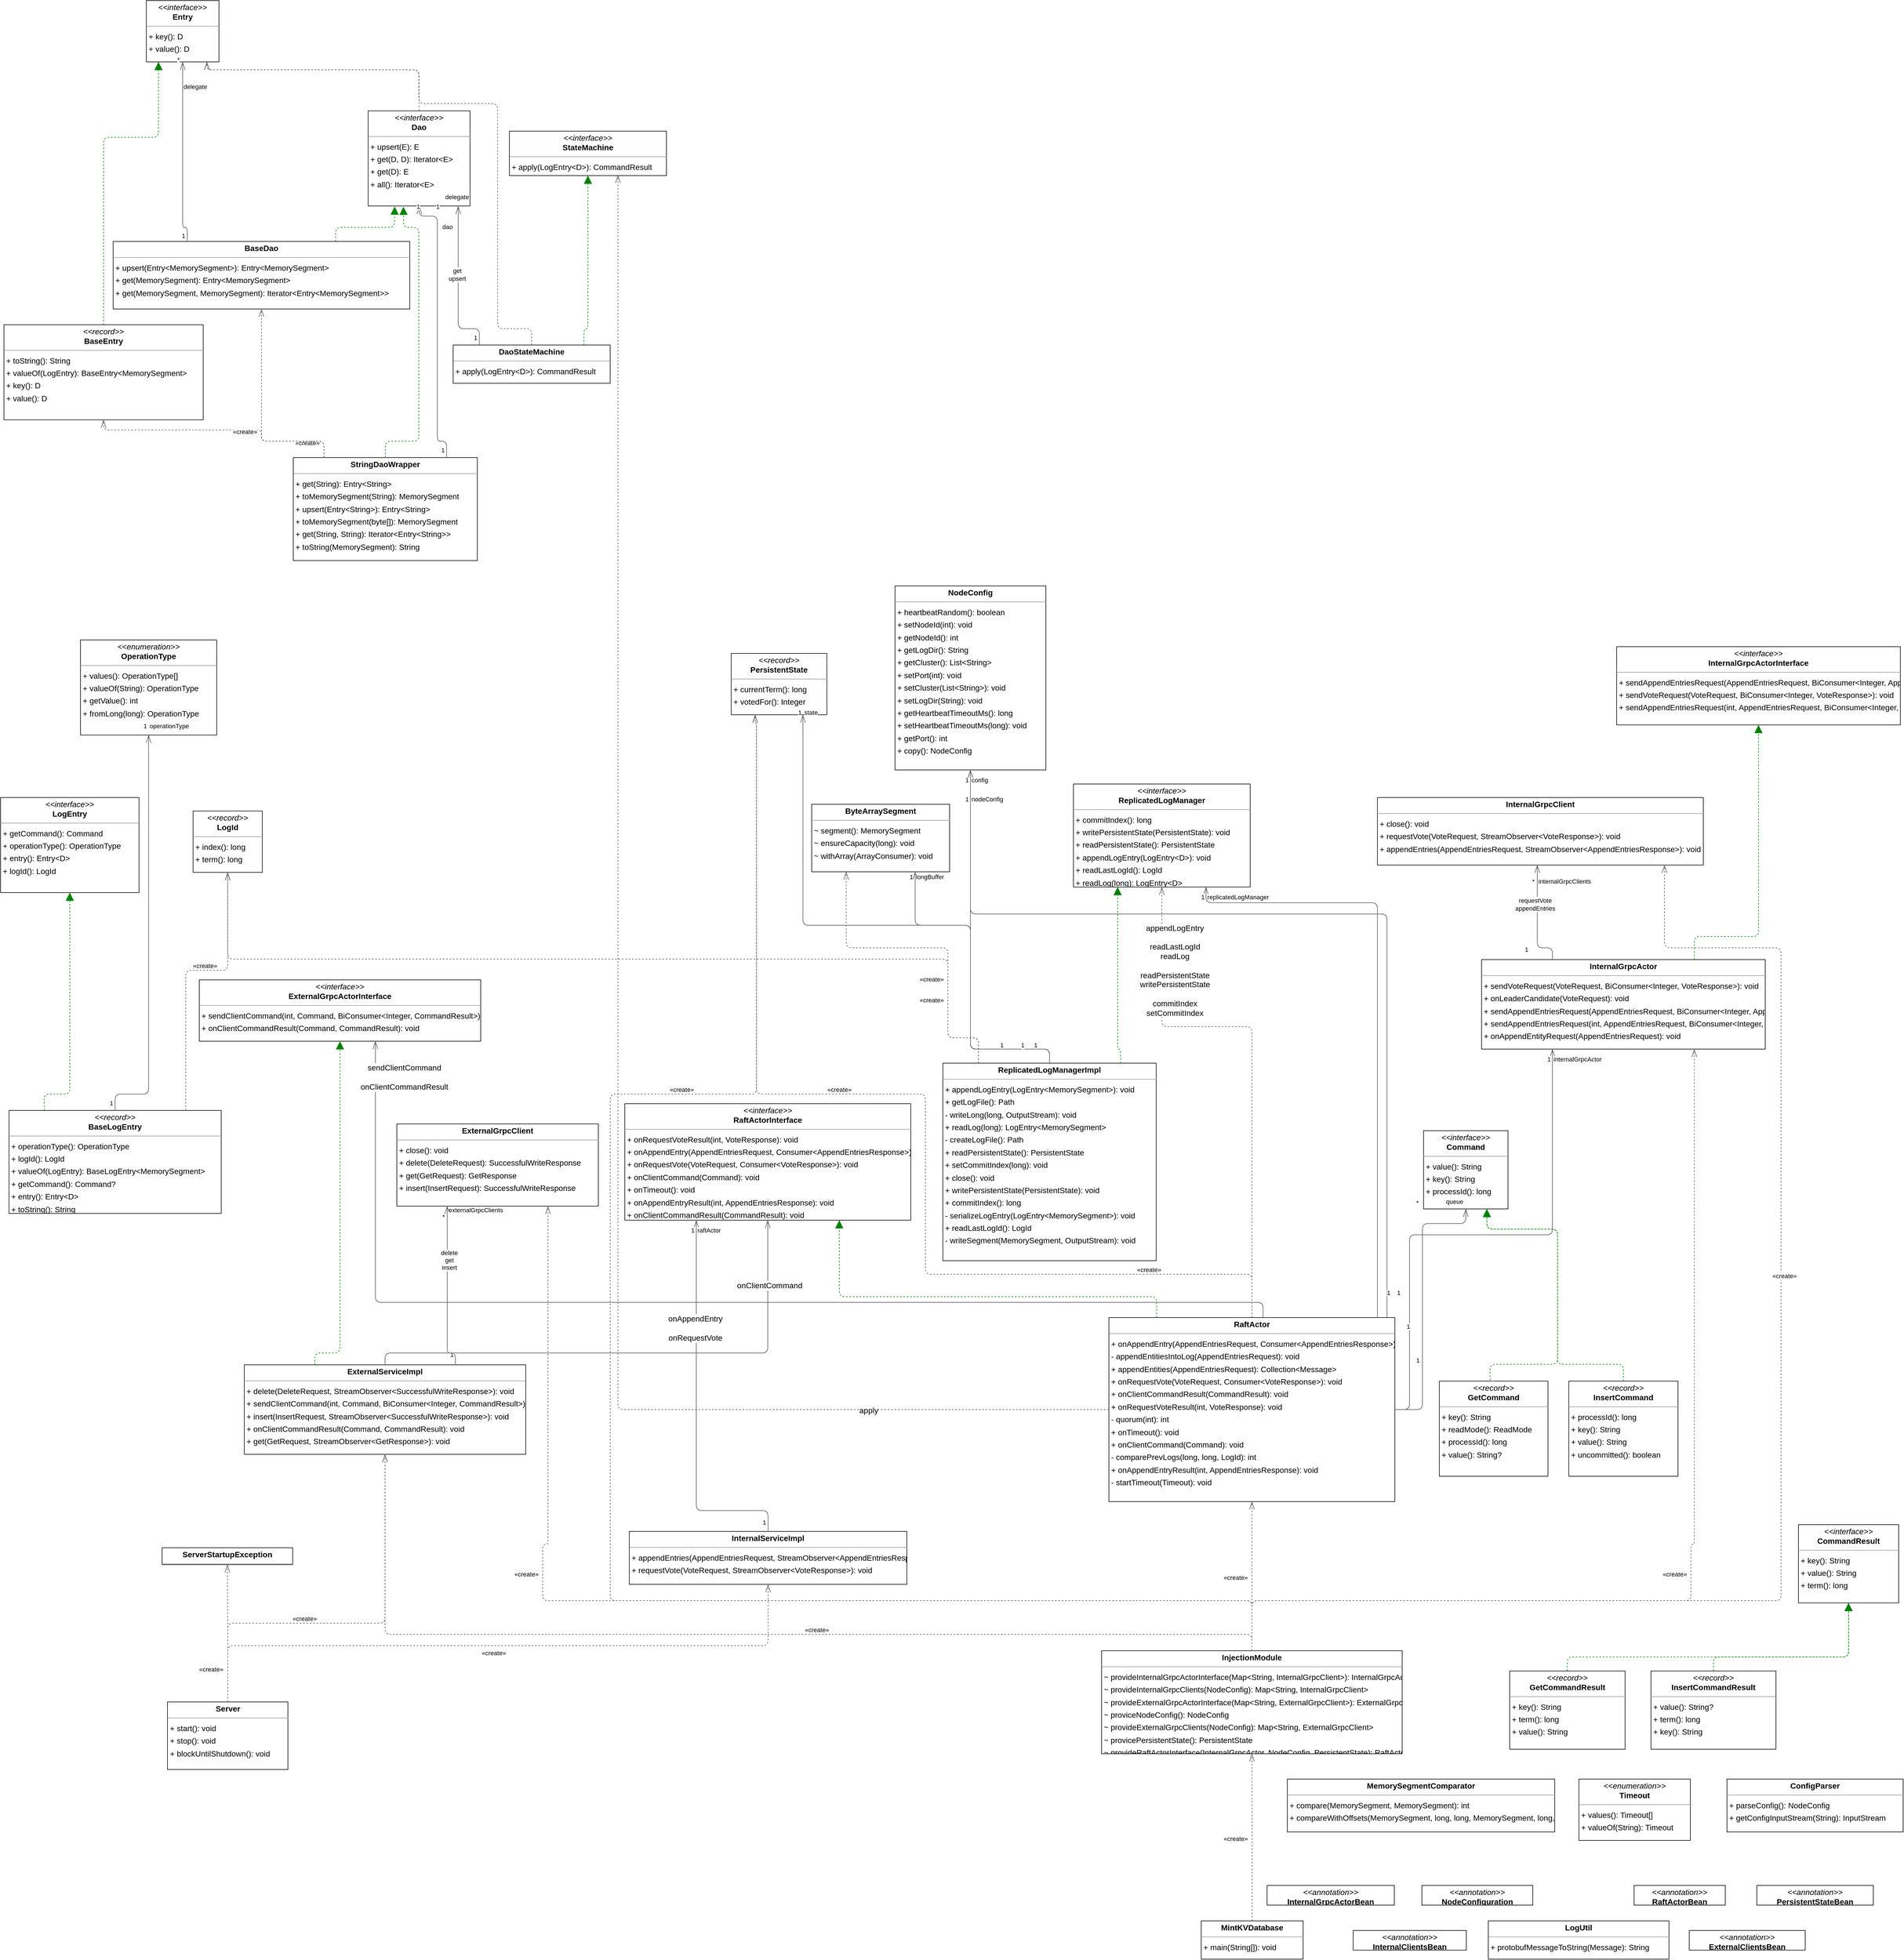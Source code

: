 <mxfile version="24.4.3" type="device">
  <diagram id="J3EYK5f0QbDyJZxQF9xn" name="Page-1">
    <mxGraphModel dx="3748" dy="1884" grid="1" gridSize="10" guides="1" tooltips="1" connect="1" arrows="1" fold="1" page="0" pageScale="1" pageWidth="850" pageHeight="1100" background="none" math="0" shadow="0">
      <root>
        <mxCell id="0" />
        <mxCell id="1" parent="0" />
        <mxCell id="node0" value="&lt;p style=&quot;margin:0px;margin-top:4px;text-align:center;&quot;&gt;&lt;b&gt;BaseDao&lt;/b&gt;&lt;/p&gt;&lt;hr size=&quot;1&quot;/&gt;&lt;p style=&quot;margin:0 0 0 4px;line-height:1.6;&quot;&gt;+ upsert(Entry&amp;lt;MemorySegment&amp;gt;): Entry&amp;lt;MemorySegment&amp;gt;&lt;br/&gt;+ get(MemorySegment): Entry&amp;lt;MemorySegment&amp;gt;&lt;br/&gt;+ get(MemorySegment, MemorySegment): Iterator&amp;lt;Entry&amp;lt;MemorySegment&amp;gt;&amp;gt;&lt;/p&gt;" style="verticalAlign=top;align=left;overflow=fill;fontSize=14;fontFamily=Helvetica;html=1;rounded=0;shadow=0;comic=0;labelBackgroundColor=none;strokeWidth=1;" parent="1" vertex="1">
          <mxGeometry x="64" y="415" width="527" height="120" as="geometry" />
        </mxCell>
        <mxCell id="node23" value="&lt;p style=&quot;margin:0px;margin-top:4px;text-align:center;&quot;&gt;&lt;i&gt;&amp;lt;&amp;lt;record&amp;gt;&amp;gt;&lt;/i&gt;&lt;br/&gt;&lt;b&gt;BaseEntry&lt;D&gt;&lt;/b&gt;&lt;/p&gt;&lt;hr size=&quot;1&quot;/&gt;&lt;p style=&quot;margin:0 0 0 4px;line-height:1.6;&quot;&gt;+ toString(): String&lt;br/&gt;+ valueOf(LogEntry): BaseEntry&amp;lt;MemorySegment&amp;gt;&lt;br/&gt;+ key(): D&lt;br/&gt;+ value(): D&lt;/p&gt;" style="verticalAlign=top;align=left;overflow=fill;fontSize=14;fontFamily=Helvetica;html=1;rounded=0;shadow=0;comic=0;labelBackgroundColor=none;strokeWidth=1;" parent="1" vertex="1">
          <mxGeometry x="-130" y="563" width="354" height="169" as="geometry" />
        </mxCell>
        <mxCell id="node15" value="&lt;p style=&quot;margin:0px;margin-top:4px;text-align:center;&quot;&gt;&lt;i&gt;&amp;lt;&amp;lt;record&amp;gt;&amp;gt;&lt;/i&gt;&lt;br/&gt;&lt;b&gt;BaseLogEntry&lt;D&gt;&lt;/b&gt;&lt;/p&gt;&lt;hr size=&quot;1&quot;/&gt;&lt;p style=&quot;margin:0 0 0 4px;line-height:1.6;&quot;&gt;+ operationType(): OperationType&lt;br/&gt;+ logId(): LogId&lt;br/&gt;+ valueOf(LogEntry): BaseLogEntry&amp;lt;MemorySegment&amp;gt;&lt;br/&gt;+ getCommand(): Command?&lt;br/&gt;+ entry(): Entry&amp;lt;D&amp;gt;&lt;br/&gt;+ toString(): String&lt;/p&gt;" style="verticalAlign=top;align=left;overflow=fill;fontSize=14;fontFamily=Helvetica;html=1;rounded=0;shadow=0;comic=0;labelBackgroundColor=none;strokeWidth=1;" parent="1" vertex="1">
          <mxGeometry x="-121" y="1959" width="377" height="183" as="geometry" />
        </mxCell>
        <mxCell id="node30" value="&lt;p style=&quot;margin:0px;margin-top:4px;text-align:center;&quot;&gt;&lt;b&gt;ByteArraySegment&lt;/b&gt;&lt;/p&gt;&lt;hr size=&quot;1&quot;/&gt;&lt;p style=&quot;margin:0 0 0 4px;line-height:1.6;&quot;&gt;~ segment(): MemorySegment&lt;br/&gt;~ ensureCapacity(long): void&lt;br/&gt;~ withArray(ArrayConsumer): void&lt;/p&gt;" style="verticalAlign=top;align=left;overflow=fill;fontSize=14;fontFamily=Helvetica;html=1;rounded=0;shadow=0;comic=0;labelBackgroundColor=none;strokeWidth=1;" parent="1" vertex="1">
          <mxGeometry x="1305" y="1415" width="245" height="120" as="geometry" />
        </mxCell>
        <mxCell id="node35" value="&lt;p style=&quot;margin:0px;margin-top:4px;text-align:center;&quot;&gt;&lt;i&gt;&amp;lt;&amp;lt;interface&amp;gt;&amp;gt;&lt;/i&gt;&lt;br/&gt;&lt;b&gt;Command&lt;/b&gt;&lt;/p&gt;&lt;hr size=&quot;1&quot;/&gt;&lt;p style=&quot;margin:0 0 0 4px;line-height:1.6;&quot;&gt;+ value(): String&lt;br/&gt;+ key(): String&lt;br/&gt;+ processId(): long&lt;/p&gt;" style="verticalAlign=top;align=left;overflow=fill;fontSize=14;fontFamily=Helvetica;html=1;rounded=0;shadow=0;comic=0;labelBackgroundColor=none;strokeWidth=1;" parent="1" vertex="1">
          <mxGeometry x="2392" y="1995" width="150" height="139" as="geometry" />
        </mxCell>
        <mxCell id="node37" value="&lt;p style=&quot;margin:0px;margin-top:4px;text-align:center;&quot;&gt;&lt;i&gt;&amp;lt;&amp;lt;interface&amp;gt;&amp;gt;&lt;/i&gt;&lt;br/&gt;&lt;b&gt;CommandResult&lt;/b&gt;&lt;/p&gt;&lt;hr size=&quot;1&quot;/&gt;&lt;p style=&quot;margin:0 0 0 4px;line-height:1.6;&quot;&gt;+ key(): String&lt;br/&gt;+ value(): String&lt;br/&gt;+ term(): long&lt;/p&gt;" style="verticalAlign=top;align=left;overflow=fill;fontSize=14;fontFamily=Helvetica;html=1;rounded=0;shadow=0;comic=0;labelBackgroundColor=none;strokeWidth=1;" parent="1" vertex="1">
          <mxGeometry x="3058" y="2695" width="178" height="139" as="geometry" />
        </mxCell>
        <mxCell id="node7" value="&lt;p style=&quot;margin:0px;margin-top:4px;text-align:center;&quot;&gt;&lt;b&gt;ConfigParser&lt;/b&gt;&lt;/p&gt;&lt;hr size=&quot;1&quot;/&gt;&lt;p style=&quot;margin:0 0 0 4px;line-height:1.6;&quot;&gt;+ parseConfig(): NodeConfig&lt;br/&gt;+ getConfigInputStream(String): InputStream&lt;/p&gt;" style="verticalAlign=top;align=left;overflow=fill;fontSize=14;fontFamily=Helvetica;html=1;rounded=0;shadow=0;comic=0;labelBackgroundColor=none;strokeWidth=1;" parent="1" vertex="1">
          <mxGeometry x="2931" y="3147" width="313" height="94" as="geometry" />
        </mxCell>
        <mxCell id="node42" value="&lt;p style=&quot;margin:0px;margin-top:4px;text-align:center;&quot;&gt;&lt;i&gt;&amp;lt;&amp;lt;interface&amp;gt;&amp;gt;&lt;/i&gt;&lt;br/&gt;&lt;b&gt;Dao&lt;D, E&gt;&lt;/b&gt;&lt;/p&gt;&lt;hr size=&quot;1&quot;/&gt;&lt;p style=&quot;margin:0 0 0 4px;line-height:1.6;&quot;&gt;+ upsert(E): E&lt;br/&gt;+ get(D, D): Iterator&amp;lt;E&amp;gt;&lt;br/&gt;+ get(D): E&lt;br/&gt;+ all(): Iterator&amp;lt;E&amp;gt;&lt;/p&gt;" style="verticalAlign=top;align=left;overflow=fill;fontSize=14;fontFamily=Helvetica;html=1;rounded=0;shadow=0;comic=0;labelBackgroundColor=none;strokeWidth=1;" parent="1" vertex="1">
          <mxGeometry x="517" y="183" width="181" height="169" as="geometry" />
        </mxCell>
        <mxCell id="node14" value="&lt;p style=&quot;margin:0px;margin-top:4px;text-align:center;&quot;&gt;&lt;b&gt;DaoStateMachine&lt;D, E&gt;&lt;/b&gt;&lt;/p&gt;&lt;hr size=&quot;1&quot;/&gt;&lt;p style=&quot;margin:0 0 0 4px;line-height:1.6;&quot;&gt;+ apply(LogEntry&amp;lt;D&amp;gt;): CommandResult&lt;/p&gt;" style="verticalAlign=top;align=left;overflow=fill;fontSize=14;fontFamily=Helvetica;html=1;rounded=0;shadow=0;comic=0;labelBackgroundColor=none;strokeWidth=1;" parent="1" vertex="1">
          <mxGeometry x="668" y="599" width="279" height="68" as="geometry" />
        </mxCell>
        <mxCell id="node43" value="&lt;p style=&quot;margin:0px;margin-top:4px;text-align:center;&quot;&gt;&lt;i&gt;&amp;lt;&amp;lt;interface&amp;gt;&amp;gt;&lt;/i&gt;&lt;br/&gt;&lt;b&gt;Entry&lt;D&gt;&lt;/b&gt;&lt;/p&gt;&lt;hr size=&quot;1&quot;/&gt;&lt;p style=&quot;margin:0 0 0 4px;line-height:1.6;&quot;&gt;+ key(): D&lt;br/&gt;+ value(): D&lt;/p&gt;" style="verticalAlign=top;align=left;overflow=fill;fontSize=14;fontFamily=Helvetica;html=1;rounded=0;shadow=0;comic=0;labelBackgroundColor=none;strokeWidth=1;" parent="1" vertex="1">
          <mxGeometry x="123" y="-13" width="129" height="109" as="geometry" />
        </mxCell>
        <mxCell id="node25" value="&lt;p style=&quot;margin:0px;margin-top:4px;text-align:center;&quot;&gt;&lt;i&gt;&amp;lt;&amp;lt;annotation&amp;gt;&amp;gt;&lt;/i&gt;&lt;br/&gt;&lt;b&gt;ExternalClientsBean&lt;/b&gt;&lt;/p&gt;&lt;hr size=&quot;1&quot;/&gt;" style="verticalAlign=top;align=left;overflow=fill;fontSize=14;fontFamily=Helvetica;html=1;rounded=0;shadow=0;comic=0;labelBackgroundColor=none;strokeWidth=1;" parent="1" vertex="1">
          <mxGeometry x="2864" y="3416" width="206" height="35" as="geometry" />
        </mxCell>
        <mxCell id="node1" value="&lt;p style=&quot;margin:0px;margin-top:4px;text-align:center;&quot;&gt;&lt;i&gt;&amp;lt;&amp;lt;interface&amp;gt;&amp;gt;&lt;/i&gt;&lt;br/&gt;&lt;b&gt;ExternalGrpcActorInterface&lt;/b&gt;&lt;/p&gt;&lt;hr size=&quot;1&quot;/&gt;&lt;p style=&quot;margin:0 0 0 4px;line-height:1.6;&quot;&gt;+ sendClientCommand(int, Command, BiConsumer&amp;lt;Integer, CommandResult&amp;gt;): void&lt;br/&gt;+ onClientCommandResult(Command, CommandResult): void&lt;/p&gt;" style="verticalAlign=top;align=left;overflow=fill;fontSize=14;fontFamily=Helvetica;html=1;rounded=0;shadow=0;comic=0;labelBackgroundColor=none;strokeWidth=1;" parent="1" vertex="1">
          <mxGeometry x="217" y="1727" width="500" height="109" as="geometry" />
        </mxCell>
        <mxCell id="node22" value="&lt;p style=&quot;margin:0px;margin-top:4px;text-align:center;&quot;&gt;&lt;b&gt;ExternalGrpcClient&lt;/b&gt;&lt;/p&gt;&lt;hr size=&quot;1&quot;/&gt;&lt;p style=&quot;margin:0 0 0 4px;line-height:1.6;&quot;&gt;+ close(): void&lt;br/&gt;+ delete(DeleteRequest): SuccessfulWriteResponse&lt;br/&gt;+ get(GetRequest): GetResponse&lt;br/&gt;+ insert(InsertRequest): SuccessfulWriteResponse&lt;/p&gt;" style="verticalAlign=top;align=left;overflow=fill;fontSize=14;fontFamily=Helvetica;html=1;rounded=0;shadow=0;comic=0;labelBackgroundColor=none;strokeWidth=1;" parent="1" vertex="1">
          <mxGeometry x="568" y="1983" width="358" height="146" as="geometry" />
        </mxCell>
        <mxCell id="node10" value="&lt;p style=&quot;margin:0px;margin-top:4px;text-align:center;&quot;&gt;&lt;b&gt;ExternalServiceImpl&lt;/b&gt;&lt;/p&gt;&lt;hr size=&quot;1&quot;/&gt;&lt;p style=&quot;margin:0 0 0 4px;line-height:1.6;&quot;&gt;+ delete(DeleteRequest, StreamObserver&amp;lt;SuccessfulWriteResponse&amp;gt;): void&lt;br/&gt;+ sendClientCommand(int, Command, BiConsumer&amp;lt;Integer, CommandResult&amp;gt;): void&lt;br/&gt;+ insert(InsertRequest, StreamObserver&amp;lt;SuccessfulWriteResponse&amp;gt;): void&lt;br/&gt;+ onClientCommandResult(Command, CommandResult): void&lt;br/&gt;+ get(GetRequest, StreamObserver&amp;lt;GetResponse&amp;gt;): void&lt;/p&gt;" style="verticalAlign=top;align=left;overflow=fill;fontSize=14;fontFamily=Helvetica;html=1;rounded=0;shadow=0;comic=0;labelBackgroundColor=none;strokeWidth=1;" parent="1" vertex="1">
          <mxGeometry x="297" y="2411" width="500" height="159" as="geometry" />
        </mxCell>
        <mxCell id="node4" value="&lt;p style=&quot;margin:0px;margin-top:4px;text-align:center;&quot;&gt;&lt;i&gt;&amp;lt;&amp;lt;record&amp;gt;&amp;gt;&lt;/i&gt;&lt;br/&gt;&lt;b&gt;GetCommand&lt;/b&gt;&lt;/p&gt;&lt;hr size=&quot;1&quot;/&gt;&lt;p style=&quot;margin:0 0 0 4px;line-height:1.6;&quot;&gt;+ key(): String&lt;br/&gt;+ readMode(): ReadMode&lt;br/&gt;+ processId(): long&lt;br/&gt;+ value(): String?&lt;/p&gt;" style="verticalAlign=top;align=left;overflow=fill;fontSize=14;fontFamily=Helvetica;html=1;rounded=0;shadow=0;comic=0;labelBackgroundColor=none;strokeWidth=1;" parent="1" vertex="1">
          <mxGeometry x="2420" y="2440" width="193" height="169" as="geometry" />
        </mxCell>
        <mxCell id="node13" value="&lt;p style=&quot;margin:0px;margin-top:4px;text-align:center;&quot;&gt;&lt;i&gt;&amp;lt;&amp;lt;record&amp;gt;&amp;gt;&lt;/i&gt;&lt;br/&gt;&lt;b&gt;GetCommandResult&lt;/b&gt;&lt;/p&gt;&lt;hr size=&quot;1&quot;/&gt;&lt;p style=&quot;margin:0 0 0 4px;line-height:1.6;&quot;&gt;+ key(): String&lt;br/&gt;+ term(): long&lt;br/&gt;+ value(): String&lt;/p&gt;" style="verticalAlign=top;align=left;overflow=fill;fontSize=14;fontFamily=Helvetica;html=1;rounded=0;shadow=0;comic=0;labelBackgroundColor=none;strokeWidth=1;" parent="1" vertex="1">
          <mxGeometry x="2545" y="2955" width="205" height="139" as="geometry" />
        </mxCell>
        <mxCell id="node8" value="&lt;p style=&quot;margin:0px;margin-top:4px;text-align:center;&quot;&gt;&lt;b&gt;InjectionModule&lt;/b&gt;&lt;/p&gt;&lt;hr size=&quot;1&quot;/&gt;&lt;p style=&quot;margin:0 0 0 4px;line-height:1.6;&quot;&gt;~ provideInternalGrpcActorInterface(Map&amp;lt;String, InternalGrpcClient&amp;gt;): InternalGrpcActorInterface&lt;br/&gt;~ provideInternalGrpcClients(NodeConfig): Map&amp;lt;String, InternalGrpcClient&amp;gt;&lt;br/&gt;~ provideExternalGrpcActorInterface(Map&amp;lt;String, ExternalGrpcClient&amp;gt;): ExternalGrpcActorInterface&lt;br/&gt;~ proviceNodeConfig(): NodeConfig&lt;br/&gt;~ provideExternalGrpcClients(NodeConfig): Map&amp;lt;String, ExternalGrpcClient&amp;gt;&lt;br/&gt;~ provicePersistentState(): PersistentState&lt;br/&gt;~ provideRaftActorInterface(InternalGrpcActor, NodeConfig, PersistentState): RaftActorInterface&lt;/p&gt;" style="verticalAlign=top;align=left;overflow=fill;fontSize=14;fontFamily=Helvetica;html=1;rounded=0;shadow=0;comic=0;labelBackgroundColor=none;strokeWidth=1;" parent="1" vertex="1">
          <mxGeometry x="1820" y="2919" width="534" height="183" as="geometry" />
        </mxCell>
        <mxCell id="node3" value="&lt;p style=&quot;margin:0px;margin-top:4px;text-align:center;&quot;&gt;&lt;i&gt;&amp;lt;&amp;lt;record&amp;gt;&amp;gt;&lt;/i&gt;&lt;br/&gt;&lt;b&gt;InsertCommand&lt;/b&gt;&lt;/p&gt;&lt;hr size=&quot;1&quot;/&gt;&lt;p style=&quot;margin:0 0 0 4px;line-height:1.6;&quot;&gt;+ processId(): long&lt;br/&gt;+ key(): String&lt;br/&gt;+ value(): String&lt;br/&gt;+ uncommitted(): boolean&lt;/p&gt;" style="verticalAlign=top;align=left;overflow=fill;fontSize=14;fontFamily=Helvetica;html=1;rounded=0;shadow=0;comic=0;labelBackgroundColor=none;strokeWidth=1;" parent="1" vertex="1">
          <mxGeometry x="2650" y="2440" width="194" height="169" as="geometry" />
        </mxCell>
        <mxCell id="node24" value="&lt;p style=&quot;margin:0px;margin-top:4px;text-align:center;&quot;&gt;&lt;i&gt;&amp;lt;&amp;lt;record&amp;gt;&amp;gt;&lt;/i&gt;&lt;br/&gt;&lt;b&gt;InsertCommandResult&lt;/b&gt;&lt;/p&gt;&lt;hr size=&quot;1&quot;/&gt;&lt;p style=&quot;margin:0 0 0 4px;line-height:1.6;&quot;&gt;+ value(): String?&lt;br/&gt;+ term(): long&lt;br/&gt;+ key(): String&lt;/p&gt;" style="verticalAlign=top;align=left;overflow=fill;fontSize=14;fontFamily=Helvetica;html=1;rounded=0;shadow=0;comic=0;labelBackgroundColor=none;strokeWidth=1;" parent="1" vertex="1">
          <mxGeometry x="2796" y="2955" width="222" height="139" as="geometry" />
        </mxCell>
        <mxCell id="node38" value="&lt;p style=&quot;margin:0px;margin-top:4px;text-align:center;&quot;&gt;&lt;i&gt;&amp;lt;&amp;lt;annotation&amp;gt;&amp;gt;&lt;/i&gt;&lt;br/&gt;&lt;b&gt;InternalClientsBean&lt;/b&gt;&lt;/p&gt;&lt;hr size=&quot;1&quot;/&gt;" style="verticalAlign=top;align=left;overflow=fill;fontSize=14;fontFamily=Helvetica;html=1;rounded=0;shadow=0;comic=0;labelBackgroundColor=none;strokeWidth=1;" parent="1" vertex="1">
          <mxGeometry x="2267" y="3416" width="201" height="35" as="geometry" />
        </mxCell>
        <mxCell id="node2" value="&lt;p style=&quot;margin:0px;margin-top:4px;text-align:center;&quot;&gt;&lt;b&gt;InternalGrpcActor&lt;/b&gt;&lt;/p&gt;&lt;hr size=&quot;1&quot;/&gt;&lt;p style=&quot;margin:0 0 0 4px;line-height:1.6;&quot;&gt;+ sendVoteRequest(VoteRequest, BiConsumer&amp;lt;Integer, VoteResponse&amp;gt;): void&lt;br/&gt;+ onLeaderCandidate(VoteRequest): void&lt;br/&gt;+ sendAppendEntriesRequest(AppendEntriesRequest, BiConsumer&amp;lt;Integer, AppendEntriesResponse&amp;gt;): void&lt;br/&gt;+ sendAppendEntriesRequest(int, AppendEntriesRequest, BiConsumer&amp;lt;Integer, AppendEntriesResponse&amp;gt;): void&lt;br/&gt;+ onAppendEntityRequest(AppendEntriesRequest): void&lt;/p&gt;" style="verticalAlign=top;align=left;overflow=fill;fontSize=14;fontFamily=Helvetica;html=1;rounded=0;shadow=0;comic=0;labelBackgroundColor=none;strokeWidth=1;" parent="1" vertex="1">
          <mxGeometry x="2495" y="1691" width="504" height="159" as="geometry" />
        </mxCell>
        <mxCell id="node44" value="&lt;p style=&quot;margin:0px;margin-top:4px;text-align:center;&quot;&gt;&lt;i&gt;&amp;lt;&amp;lt;annotation&amp;gt;&amp;gt;&lt;/i&gt;&lt;br/&gt;&lt;b&gt;InternalGrpcActorBean&lt;/b&gt;&lt;/p&gt;&lt;hr size=&quot;1&quot;/&gt;" style="verticalAlign=top;align=left;overflow=fill;fontSize=14;fontFamily=Helvetica;html=1;rounded=0;shadow=0;comic=0;labelBackgroundColor=none;strokeWidth=1;" parent="1" vertex="1">
          <mxGeometry x="2114" y="3336" width="226" height="35" as="geometry" />
        </mxCell>
        <mxCell id="node5" value="&lt;p style=&quot;margin:0px;margin-top:4px;text-align:center;&quot;&gt;&lt;i&gt;&amp;lt;&amp;lt;interface&amp;gt;&amp;gt;&lt;/i&gt;&lt;br/&gt;&lt;b&gt;InternalGrpcActorInterface&lt;/b&gt;&lt;/p&gt;&lt;hr size=&quot;1&quot;/&gt;&lt;p style=&quot;margin:0 0 0 4px;line-height:1.6;&quot;&gt;+ sendAppendEntriesRequest(AppendEntriesRequest, BiConsumer&amp;lt;Integer, AppendEntriesResponse&amp;gt;): void&lt;br/&gt;+ sendVoteRequest(VoteRequest, BiConsumer&amp;lt;Integer, VoteResponse&amp;gt;): void&lt;br/&gt;+ sendAppendEntriesRequest(int, AppendEntriesRequest, BiConsumer&amp;lt;Integer, AppendEntriesResponse&amp;gt;): void&lt;/p&gt;" style="verticalAlign=top;align=left;overflow=fill;fontSize=14;fontFamily=Helvetica;html=1;rounded=0;shadow=0;comic=0;labelBackgroundColor=none;strokeWidth=1;" parent="1" vertex="1">
          <mxGeometry x="2735" y="1135" width="504" height="139" as="geometry" />
        </mxCell>
        <mxCell id="node46" value="&lt;p style=&quot;margin:0px;margin-top:4px;text-align:center;&quot;&gt;&lt;b&gt;InternalGrpcClient&lt;/b&gt;&lt;/p&gt;&lt;hr size=&quot;1&quot;&gt;&lt;p style=&quot;margin:0 0 0 4px;line-height:1.6;&quot;&gt;+ close(): void&lt;br&gt;+ requestVote(VoteRequest, StreamObserver&amp;lt;VoteResponse&amp;gt;): void&lt;br&gt;+ appendEntries(AppendEntriesRequest, StreamObserver&amp;lt;AppendEntriesResponse&amp;gt;): void&lt;/p&gt;" style="verticalAlign=top;align=left;overflow=fill;fontSize=14;fontFamily=Helvetica;html=1;rounded=0;shadow=0;comic=0;labelBackgroundColor=none;strokeWidth=1;" parent="1" vertex="1">
          <mxGeometry x="2310" y="1403" width="579" height="120" as="geometry" />
        </mxCell>
        <mxCell id="node34" value="&lt;p style=&quot;margin:0px;margin-top:4px;text-align:center;&quot;&gt;&lt;b&gt;InternalServiceImpl&lt;/b&gt;&lt;/p&gt;&lt;hr size=&quot;1&quot;/&gt;&lt;p style=&quot;margin:0 0 0 4px;line-height:1.6;&quot;&gt;+ appendEntries(AppendEntriesRequest, StreamObserver&amp;lt;AppendEntriesResponse&amp;gt;): void&lt;br/&gt;+ requestVote(VoteRequest, StreamObserver&amp;lt;VoteResponse&amp;gt;): void&lt;/p&gt;" style="verticalAlign=top;align=left;overflow=fill;fontSize=14;fontFamily=Helvetica;html=1;rounded=0;shadow=0;comic=0;labelBackgroundColor=none;strokeWidth=1;" parent="1" vertex="1">
          <mxGeometry x="981" y="2707" width="493" height="94" as="geometry" />
        </mxCell>
        <mxCell id="node12" value="&lt;p style=&quot;margin:0px;margin-top:4px;text-align:center;&quot;&gt;&lt;i&gt;&amp;lt;&amp;lt;interface&amp;gt;&amp;gt;&lt;/i&gt;&lt;br/&gt;&lt;b&gt;LogEntry&lt;D&gt;&lt;/b&gt;&lt;/p&gt;&lt;hr size=&quot;1&quot;/&gt;&lt;p style=&quot;margin:0 0 0 4px;line-height:1.6;&quot;&gt;+ getCommand(): Command&lt;br/&gt;+ operationType(): OperationType&lt;br/&gt;+ entry(): Entry&amp;lt;D&amp;gt;&lt;br/&gt;+ logId(): LogId&lt;/p&gt;" style="verticalAlign=top;align=left;overflow=fill;fontSize=14;fontFamily=Helvetica;html=1;rounded=0;shadow=0;comic=0;labelBackgroundColor=none;strokeWidth=1;" parent="1" vertex="1">
          <mxGeometry x="-136" y="1403" width="246" height="169" as="geometry" />
        </mxCell>
        <mxCell id="node11" value="&lt;p style=&quot;margin:0px;margin-top:4px;text-align:center;&quot;&gt;&lt;i&gt;&amp;lt;&amp;lt;record&amp;gt;&amp;gt;&lt;/i&gt;&lt;br/&gt;&lt;b&gt;LogId&lt;/b&gt;&lt;/p&gt;&lt;hr size=&quot;1&quot;/&gt;&lt;p style=&quot;margin:0 0 0 4px;line-height:1.6;&quot;&gt;+ index(): long&lt;br/&gt;+ term(): long&lt;/p&gt;" style="verticalAlign=top;align=left;overflow=fill;fontSize=14;fontFamily=Helvetica;html=1;rounded=0;shadow=0;comic=0;labelBackgroundColor=none;strokeWidth=1;" parent="1" vertex="1">
          <mxGeometry x="206" y="1427" width="123" height="109" as="geometry" />
        </mxCell>
        <mxCell id="node31" value="&lt;p style=&quot;margin:0px;margin-top:4px;text-align:center;&quot;&gt;&lt;b&gt;LogUtil&lt;/b&gt;&lt;/p&gt;&lt;hr size=&quot;1&quot;/&gt;&lt;p style=&quot;margin:0 0 0 4px;line-height:1.6;&quot;&gt;+ protobufMessageToString(Message): String&lt;/p&gt;" style="verticalAlign=top;align=left;overflow=fill;fontSize=14;fontFamily=Helvetica;html=1;rounded=0;shadow=0;comic=0;labelBackgroundColor=none;strokeWidth=1;" parent="1" vertex="1">
          <mxGeometry x="2507" y="3399" width="321" height="68" as="geometry" />
        </mxCell>
        <mxCell id="node21" value="&lt;p style=&quot;margin:0px;margin-top:4px;text-align:center;&quot;&gt;&lt;b&gt;MemorySegmentComparator&lt;/b&gt;&lt;/p&gt;&lt;hr size=&quot;1&quot;/&gt;&lt;p style=&quot;margin:0 0 0 4px;line-height:1.6;&quot;&gt;+ compare(MemorySegment, MemorySegment): int&lt;br/&gt;+ compareWithOffsets(MemorySegment, long, long, MemorySegment, long, long): int&lt;/p&gt;" style="verticalAlign=top;align=left;overflow=fill;fontSize=14;fontFamily=Helvetica;html=1;rounded=0;shadow=0;comic=0;labelBackgroundColor=none;strokeWidth=1;" parent="1" vertex="1">
          <mxGeometry x="2150" y="3147" width="475" height="94" as="geometry" />
        </mxCell>
        <mxCell id="node6" value="&lt;p style=&quot;margin:0px;margin-top:4px;text-align:center;&quot;&gt;&lt;b&gt;MintKVDatabase&lt;/b&gt;&lt;/p&gt;&lt;hr size=&quot;1&quot;/&gt;&lt;p style=&quot;margin:0 0 0 4px;line-height:1.6;&quot;&gt;+ main(String[]): void&lt;/p&gt;" style="verticalAlign=top;align=left;overflow=fill;fontSize=14;fontFamily=Helvetica;html=1;rounded=0;shadow=0;comic=0;labelBackgroundColor=none;strokeWidth=1;" parent="1" vertex="1">
          <mxGeometry x="1997" y="3399" width="181" height="68" as="geometry" />
        </mxCell>
        <mxCell id="node33" value="&lt;p style=&quot;margin:0px;margin-top:4px;text-align:center;&quot;&gt;&lt;b&gt;NodeConfig&lt;/b&gt;&lt;/p&gt;&lt;hr size=&quot;1&quot;/&gt;&lt;p style=&quot;margin:0 0 0 4px;line-height:1.6;&quot;&gt;+ heartbeatRandom(): boolean&lt;br/&gt;+ setNodeId(int): void&lt;br/&gt;+ getNodeId(): int&lt;br/&gt;+ getLogDir(): String&lt;br/&gt;+ getCluster(): List&amp;lt;String&amp;gt;&lt;br/&gt;+ setPort(int): void&lt;br/&gt;+ setCluster(List&amp;lt;String&amp;gt;): void&lt;br/&gt;+ setLogDir(String): void&lt;br/&gt;+ getHeartbeatTimeoutMs(): long&lt;br/&gt;+ setHeartbeatTimeoutMs(long): void&lt;br/&gt;+ getPort(): int&lt;br/&gt;+ copy(): NodeConfig&lt;/p&gt;" style="verticalAlign=top;align=left;overflow=fill;fontSize=14;fontFamily=Helvetica;html=1;rounded=0;shadow=0;comic=0;labelBackgroundColor=none;strokeWidth=1;" parent="1" vertex="1">
          <mxGeometry x="1453" y="1027" width="268" height="327" as="geometry" />
        </mxCell>
        <mxCell id="node36" value="&lt;p style=&quot;margin:0px;margin-top:4px;text-align:center;&quot;&gt;&lt;i&gt;&amp;lt;&amp;lt;annotation&amp;gt;&amp;gt;&lt;/i&gt;&lt;br/&gt;&lt;b&gt;NodeConfiguration&lt;/b&gt;&lt;/p&gt;&lt;hr size=&quot;1&quot;/&gt;" style="verticalAlign=top;align=left;overflow=fill;fontSize=14;fontFamily=Helvetica;html=1;rounded=0;shadow=0;comic=0;labelBackgroundColor=none;strokeWidth=1;" parent="1" vertex="1">
          <mxGeometry x="2389" y="3336" width="197" height="35" as="geometry" />
        </mxCell>
        <mxCell id="node41" value="&lt;p style=&quot;margin:0px;margin-top:4px;text-align:center;&quot;&gt;&lt;i&gt;&amp;lt;&amp;lt;enumeration&amp;gt;&amp;gt;&lt;/i&gt;&lt;br/&gt;&lt;b&gt;OperationType&lt;/b&gt;&lt;/p&gt;&lt;hr size=&quot;1&quot;/&gt;&lt;p style=&quot;margin:0 0 0 4px;line-height:1.6;&quot;&gt;+ values(): OperationType[]&lt;br/&gt;+ valueOf(String): OperationType&lt;br/&gt;+ getValue(): int&lt;br/&gt;+ fromLong(long): OperationType&lt;/p&gt;" style="verticalAlign=top;align=left;overflow=fill;fontSize=14;fontFamily=Helvetica;html=1;rounded=0;shadow=0;comic=0;labelBackgroundColor=none;strokeWidth=1;" parent="1" vertex="1">
          <mxGeometry x="6" y="1123" width="242" height="169" as="geometry" />
        </mxCell>
        <mxCell id="node28" value="&lt;p style=&quot;margin:0px;margin-top:4px;text-align:center;&quot;&gt;&lt;i&gt;&amp;lt;&amp;lt;record&amp;gt;&amp;gt;&lt;/i&gt;&lt;br/&gt;&lt;b&gt;PersistentState&lt;/b&gt;&lt;/p&gt;&lt;hr size=&quot;1&quot;/&gt;&lt;p style=&quot;margin:0 0 0 4px;line-height:1.6;&quot;&gt;+ currentTerm(): long&lt;br/&gt;+ votedFor(): Integer&lt;/p&gt;" style="verticalAlign=top;align=left;overflow=fill;fontSize=14;fontFamily=Helvetica;html=1;rounded=0;shadow=0;comic=0;labelBackgroundColor=none;strokeWidth=1;" parent="1" vertex="1">
          <mxGeometry x="1162" y="1147" width="170" height="109" as="geometry" />
        </mxCell>
        <mxCell id="node20" value="&lt;p style=&quot;margin:0px;margin-top:4px;text-align:center;&quot;&gt;&lt;i&gt;&amp;lt;&amp;lt;annotation&amp;gt;&amp;gt;&lt;/i&gt;&lt;br/&gt;&lt;b&gt;PersistentStateBean&lt;/b&gt;&lt;/p&gt;&lt;hr size=&quot;1&quot;/&gt;" style="verticalAlign=top;align=left;overflow=fill;fontSize=14;fontFamily=Helvetica;html=1;rounded=0;shadow=0;comic=0;labelBackgroundColor=none;strokeWidth=1;" parent="1" vertex="1">
          <mxGeometry x="2984" y="3336" width="207" height="35" as="geometry" />
        </mxCell>
        <mxCell id="node47" value="&lt;p style=&quot;margin:0px;margin-top:4px;text-align:center;&quot;&gt;&lt;b&gt;RaftActor&lt;/b&gt;&lt;/p&gt;&lt;hr size=&quot;1&quot;/&gt;&lt;p style=&quot;margin:0 0 0 4px;line-height:1.6;&quot;&gt;+ onAppendEntry(AppendEntriesRequest, Consumer&amp;lt;AppendEntriesResponse&amp;gt;): void&lt;br/&gt;- appendEntitiesIntoLog(AppendEntriesRequest): void&lt;br/&gt;+ appendEntities(AppendEntriesRequest): Collection&amp;lt;Message&amp;gt;&lt;br/&gt;+ onRequestVote(VoteRequest, Consumer&amp;lt;VoteResponse&amp;gt;): void&lt;br/&gt;+ onClientCommandResult(CommandResult): void&lt;br/&gt;+ onRequestVoteResult(int, VoteResponse): void&lt;br/&gt;- quorum(int): int&lt;br/&gt;+ onTimeout(): void&lt;br/&gt;+ onClientCommand(Command): void&lt;br/&gt;- comparePrevLogs(long, long, LogId): int&lt;br/&gt;+ onAppendEntryResult(int, AppendEntriesResponse): void&lt;br/&gt;- startTimeout(Timeout): void&lt;/p&gt;" style="verticalAlign=top;align=left;overflow=fill;fontSize=14;fontFamily=Helvetica;html=1;rounded=0;shadow=0;comic=0;labelBackgroundColor=none;strokeWidth=1;" parent="1" vertex="1">
          <mxGeometry x="1833" y="2327" width="508" height="327" as="geometry" />
        </mxCell>
        <mxCell id="node26" value="&lt;p style=&quot;margin:0px;margin-top:4px;text-align:center;&quot;&gt;&lt;i&gt;&amp;lt;&amp;lt;annotation&amp;gt;&amp;gt;&lt;/i&gt;&lt;br/&gt;&lt;b&gt;RaftActorBean&lt;/b&gt;&lt;/p&gt;&lt;hr size=&quot;1&quot;/&gt;" style="verticalAlign=top;align=left;overflow=fill;fontSize=14;fontFamily=Helvetica;html=1;rounded=0;shadow=0;comic=0;labelBackgroundColor=none;strokeWidth=1;" parent="1" vertex="1">
          <mxGeometry x="2766" y="3336" width="162" height="35" as="geometry" />
        </mxCell>
        <mxCell id="node27" value="&lt;p style=&quot;margin:0px;margin-top:4px;text-align:center;&quot;&gt;&lt;i&gt;&amp;lt;&amp;lt;interface&amp;gt;&amp;gt;&lt;/i&gt;&lt;br/&gt;&lt;b&gt;RaftActorInterface&lt;/b&gt;&lt;/p&gt;&lt;hr size=&quot;1&quot;/&gt;&lt;p style=&quot;margin:0 0 0 4px;line-height:1.6;&quot;&gt;+ onRequestVoteResult(int, VoteResponse): void&lt;br/&gt;+ onAppendEntry(AppendEntriesRequest, Consumer&amp;lt;AppendEntriesResponse&amp;gt;): void&lt;br/&gt;+ onRequestVote(VoteRequest, Consumer&amp;lt;VoteResponse&amp;gt;): void&lt;br/&gt;+ onClientCommand(Command): void&lt;br/&gt;+ onTimeout(): void&lt;br/&gt;+ onAppendEntryResult(int, AppendEntriesResponse): void&lt;br/&gt;+ onClientCommandResult(CommandResult): void&lt;/p&gt;" style="verticalAlign=top;align=left;overflow=fill;fontSize=14;fontFamily=Helvetica;html=1;rounded=0;shadow=0;comic=0;labelBackgroundColor=none;strokeWidth=1;" parent="1" vertex="1">
          <mxGeometry x="973" y="1947" width="508" height="207" as="geometry" />
        </mxCell>
        <mxCell id="node39" value="&lt;p style=&quot;margin:0px;margin-top:4px;text-align:center;&quot;&gt;&lt;i&gt;&amp;lt;&amp;lt;interface&amp;gt;&amp;gt;&lt;/i&gt;&lt;br/&gt;&lt;b&gt;ReplicatedLogManager&lt;D&gt;&lt;/b&gt;&lt;/p&gt;&lt;hr size=&quot;1&quot;/&gt;&lt;p style=&quot;margin:0 0 0 4px;line-height:1.6;&quot;&gt;+ commitIndex(): long&lt;br/&gt;+ writePersistentState(PersistentState): void&lt;br/&gt;+ readPersistentState(): PersistentState&lt;br/&gt;+ appendLogEntry(LogEntry&amp;lt;D&amp;gt;): void&lt;br/&gt;+ readLastLogId(): LogId&lt;br/&gt;+ readLog(long): LogEntry&amp;lt;D&amp;gt;&lt;/p&gt;" style="verticalAlign=top;align=left;overflow=fill;fontSize=14;fontFamily=Helvetica;html=1;rounded=0;shadow=0;comic=0;labelBackgroundColor=none;strokeWidth=1;" parent="1" vertex="1">
          <mxGeometry x="1770" y="1379" width="314" height="183" as="geometry" />
        </mxCell>
        <mxCell id="node29" value="&lt;p style=&quot;margin:0px;margin-top:4px;text-align:center;&quot;&gt;&lt;b&gt;ReplicatedLogManagerImpl&lt;/b&gt;&lt;/p&gt;&lt;hr size=&quot;1&quot;/&gt;&lt;p style=&quot;margin:0 0 0 4px;line-height:1.6;&quot;&gt;+ appendLogEntry(LogEntry&amp;lt;MemorySegment&amp;gt;): void&lt;br/&gt;+ getLogFile(): Path&lt;br/&gt;- writeLong(long, OutputStream): void&lt;br/&gt;+ readLog(long): LogEntry&amp;lt;MemorySegment&amp;gt;&lt;br/&gt;- createLogFile(): Path&lt;br/&gt;+ readPersistentState(): PersistentState&lt;br/&gt;+ setCommitIndex(long): void&lt;br/&gt;+ close(): void&lt;br/&gt;+ writePersistentState(PersistentState): void&lt;br/&gt;+ commitIndex(): long&lt;br/&gt;- serializeLogEntry(LogEntry&amp;lt;MemorySegment&amp;gt;): void&lt;br/&gt;+ readLastLogId(): LogId&lt;br/&gt;- writeSegment(MemorySegment, OutputStream): void&lt;/p&gt;" style="verticalAlign=top;align=left;overflow=fill;fontSize=14;fontFamily=Helvetica;html=1;rounded=0;shadow=0;comic=0;labelBackgroundColor=none;strokeWidth=1;" parent="1" vertex="1">
          <mxGeometry x="1538" y="1875" width="379" height="351" as="geometry" />
        </mxCell>
        <mxCell id="node19" value="&lt;p style=&quot;margin:0px;margin-top:4px;text-align:center;&quot;&gt;&lt;b&gt;Server&lt;/b&gt;&lt;/p&gt;&lt;hr size=&quot;1&quot;/&gt;&lt;p style=&quot;margin:0 0 0 4px;line-height:1.6;&quot;&gt;+ start(): void&lt;br/&gt;+ stop(): void&lt;br/&gt;+ blockUntilShutdown(): void&lt;/p&gt;" style="verticalAlign=top;align=left;overflow=fill;fontSize=14;fontFamily=Helvetica;html=1;rounded=0;shadow=0;comic=0;labelBackgroundColor=none;strokeWidth=1;" parent="1" vertex="1">
          <mxGeometry x="160.5" y="3010" width="214" height="120" as="geometry" />
        </mxCell>
        <mxCell id="node45" value="&lt;p style=&quot;margin:0px;margin-top:4px;text-align:center;&quot;&gt;&lt;b&gt;ServerStartupException&lt;/b&gt;&lt;/p&gt;&lt;hr size=&quot;1&quot;/&gt;" style="verticalAlign=top;align=left;overflow=fill;fontSize=14;fontFamily=Helvetica;html=1;rounded=0;shadow=0;comic=0;labelBackgroundColor=none;strokeWidth=1;" parent="1" vertex="1">
          <mxGeometry x="151" y="2736" width="232" height="30" as="geometry" />
        </mxCell>
        <mxCell id="node17" value="&lt;p style=&quot;margin:0px;margin-top:4px;text-align:center;&quot;&gt;&lt;i&gt;&amp;lt;&amp;lt;interface&amp;gt;&amp;gt;&lt;/i&gt;&lt;br/&gt;&lt;b&gt;StateMachine&lt;D&gt;&lt;/b&gt;&lt;/p&gt;&lt;hr size=&quot;1&quot;/&gt;&lt;p style=&quot;margin:0 0 0 4px;line-height:1.6;&quot;&gt;+ apply(LogEntry&amp;lt;D&amp;gt;): CommandResult&lt;/p&gt;" style="verticalAlign=top;align=left;overflow=fill;fontSize=14;fontFamily=Helvetica;html=1;rounded=0;shadow=0;comic=0;labelBackgroundColor=none;strokeWidth=1;" parent="1" vertex="1">
          <mxGeometry x="768" y="219" width="279" height="79" as="geometry" />
        </mxCell>
        <mxCell id="node18" value="&lt;p style=&quot;margin:0px;margin-top:4px;text-align:center;&quot;&gt;&lt;b&gt;StringDaoWrapper&lt;/b&gt;&lt;/p&gt;&lt;hr size=&quot;1&quot;/&gt;&lt;p style=&quot;margin:0 0 0 4px;line-height:1.6;&quot;&gt;+ get(String): Entry&amp;lt;String&amp;gt;&lt;br/&gt;+ toMemorySegment(String): MemorySegment&lt;br/&gt;+ upsert(Entry&amp;lt;String&amp;gt;): Entry&amp;lt;String&amp;gt;&lt;br/&gt;+ toMemorySegment(byte[]): MemorySegment&lt;br/&gt;+ get(String, String): Iterator&amp;lt;Entry&amp;lt;String&amp;gt;&amp;gt;&lt;br/&gt;+ toString(MemorySegment): String&lt;/p&gt;" style="verticalAlign=top;align=left;overflow=fill;fontSize=14;fontFamily=Helvetica;html=1;rounded=0;shadow=0;comic=0;labelBackgroundColor=none;strokeWidth=1;" parent="1" vertex="1">
          <mxGeometry x="384" y="799" width="327" height="183" as="geometry" />
        </mxCell>
        <mxCell id="node9" value="&lt;p style=&quot;margin:0px;margin-top:4px;text-align:center;&quot;&gt;&lt;i&gt;&amp;lt;&amp;lt;enumeration&amp;gt;&amp;gt;&lt;/i&gt;&lt;br/&gt;&lt;b&gt;Timeout&lt;/b&gt;&lt;/p&gt;&lt;hr size=&quot;1&quot;/&gt;&lt;p style=&quot;margin:0 0 0 4px;line-height:1.6;&quot;&gt;+ values(): Timeout[]&lt;br/&gt;+ valueOf(String): Timeout&lt;/p&gt;" style="verticalAlign=top;align=left;overflow=fill;fontSize=14;fontFamily=Helvetica;html=1;rounded=0;shadow=0;comic=0;labelBackgroundColor=none;strokeWidth=1;" parent="1" vertex="1">
          <mxGeometry x="2668" y="3147" width="198" height="109" as="geometry" />
        </mxCell>
        <mxCell id="edge0" value="" style="html=1;rounded=1;edgeStyle=orthogonalEdgeStyle;dashed=1;startArrow=none;endArrow=block;endSize=12;strokeColor=#008200;exitX=0.750;exitY=0.000;exitDx=0;exitDy=0;entryX=0.261;entryY=1.005;entryDx=0;entryDy=0;entryPerimeter=0;" parent="1" source="node0" target="node42" edge="1">
          <mxGeometry width="50" height="50" relative="1" as="geometry">
            <Array as="points">
              <mxPoint x="459" y="390" />
              <mxPoint x="564" y="390" />
              <mxPoint x="564" y="370" />
            </Array>
            <mxPoint x="550" y="370" as="targetPoint" />
          </mxGeometry>
        </mxCell>
        <mxCell id="edge24" value="" style="html=1;rounded=1;edgeStyle=orthogonalEdgeStyle;dashed=0;startArrow=diamondThinstartSize=12;endArrow=openThin;endSize=12;strokeColor=#595959;exitX=0.250;exitY=0.000;exitDx=0;exitDy=0;entryX=0.500;entryY=1.000;entryDx=0;entryDy=0;" parent="1" source="node0" target="node43" edge="1">
          <mxGeometry width="50" height="50" relative="1" as="geometry">
            <Array as="points">
              <mxPoint x="195" y="390" />
              <mxPoint x="187" y="390" />
            </Array>
          </mxGeometry>
        </mxCell>
        <mxCell id="label144" value="1" style="edgeLabel;resizable=0;html=1;align=left;verticalAlign=top;strokeColor=default;" parent="edge24" vertex="1" connectable="0">
          <mxGeometry x="184" y="392" as="geometry" />
        </mxCell>
        <mxCell id="label148" value="*" style="edgeLabel;resizable=0;html=1;align=left;verticalAlign=top;strokeColor=default;" parent="edge24" vertex="1" connectable="0">
          <mxGeometry x="176" y="79" as="geometry" />
        </mxCell>
        <mxCell id="label149" value="delegate" style="edgeLabel;resizable=0;html=1;align=left;verticalAlign=top;strokeColor=default;" parent="edge24" vertex="1" connectable="0">
          <mxGeometry x="187" y="127" as="geometry" />
        </mxCell>
        <mxCell id="edge3" value="" style="html=1;rounded=1;edgeStyle=orthogonalEdgeStyle;dashed=1;startArrow=none;endArrow=block;endSize=12;strokeColor=#008200;exitX=0.500;exitY=0.000;exitDx=0;exitDy=0;entryX=0.167;entryY=1.000;entryDx=0;entryDy=0;" parent="1" source="node23" target="node43" edge="1">
          <mxGeometry width="50" height="50" relative="1" as="geometry">
            <Array as="points">
              <mxPoint x="47" y="230" />
              <mxPoint x="144" y="230" />
            </Array>
          </mxGeometry>
        </mxCell>
        <mxCell id="edge14" value="" style="html=1;rounded=1;edgeStyle=orthogonalEdgeStyle;dashed=1;startArrow=none;endArrow=block;endSize=12;strokeColor=#008200;exitX=0.167;exitY=0.000;exitDx=0;exitDy=0;entryX=0.500;entryY=1.000;entryDx=0;entryDy=0;" parent="1" source="node15" target="node12" edge="1">
          <mxGeometry width="50" height="50" relative="1" as="geometry">
            <Array as="points">
              <mxPoint x="-59" y="1930" />
              <mxPoint x="-13" y="1930" />
            </Array>
          </mxGeometry>
        </mxCell>
        <mxCell id="edge33" value="" style="html=1;rounded=1;edgeStyle=orthogonalEdgeStyle;dashed=1;startArrow=none;endArrow=openThin;endSize=12;strokeColor=#595959;exitX=0.833;exitY=0.000;exitDx=0;exitDy=0;entryX=0.500;entryY=1.001;entryDx=0;entryDy=0;" parent="1" source="node15" target="node11" edge="1">
          <mxGeometry width="50" height="50" relative="1" as="geometry">
            <Array as="points">
              <mxPoint x="193" y="1710" />
              <mxPoint x="267" y="1710" />
            </Array>
          </mxGeometry>
        </mxCell>
        <mxCell id="label200" value="«create»" style="edgeLabel;resizable=0;html=1;align=left;verticalAlign=top;strokeColor=default;" parent="edge33" vertex="1" connectable="0">
          <mxGeometry x="204" y="1689" as="geometry" />
        </mxCell>
        <mxCell id="edge31" value="" style="html=1;rounded=1;edgeStyle=orthogonalEdgeStyle;dashed=0;startArrow=diamondThinstartSize=12;endArrow=openThin;endSize=12;strokeColor=#595959;exitX=0.500;exitY=0.000;exitDx=0;exitDy=0;entryX=0.500;entryY=1.000;entryDx=0;entryDy=0;" parent="1" source="node15" target="node41" edge="1">
          <mxGeometry width="50" height="50" relative="1" as="geometry">
            <Array as="points">
              <mxPoint x="67" y="1930" />
              <mxPoint x="127" y="1930" />
            </Array>
          </mxGeometry>
        </mxCell>
        <mxCell id="label186" value="1" style="edgeLabel;resizable=0;html=1;align=left;verticalAlign=top;strokeColor=default;" parent="edge31" vertex="1" connectable="0">
          <mxGeometry x="56" y="1933" as="geometry" />
        </mxCell>
        <mxCell id="label190" value="1" style="edgeLabel;resizable=0;html=1;align=left;verticalAlign=top;strokeColor=default;" parent="edge31" vertex="1" connectable="0">
          <mxGeometry x="116" y="1263" as="geometry" />
        </mxCell>
        <mxCell id="label191" value="operationType" style="edgeLabel;resizable=0;html=1;align=left;verticalAlign=top;strokeColor=default;" parent="edge31" vertex="1" connectable="0">
          <mxGeometry x="127" y="1263" as="geometry" />
        </mxCell>
        <mxCell id="edge9" value="" style="html=1;rounded=1;edgeStyle=orthogonalEdgeStyle;dashed=1;startArrow=none;endArrow=openThin;endSize=12;strokeColor=#595959;exitX=0.500;exitY=0.000;exitDx=0;exitDy=0;entryX=0.833;entryY=1.000;entryDx=0;entryDy=0;" parent="1" source="node42" target="node43" edge="1">
          <mxGeometry width="50" height="50" relative="1" as="geometry">
            <Array as="points">
              <mxPoint x="607" y="110" />
              <mxPoint x="230" y="110" />
            </Array>
          </mxGeometry>
        </mxCell>
        <mxCell id="edge37" value="" style="html=1;rounded=1;edgeStyle=orthogonalEdgeStyle;dashed=0;startArrow=diamondThinstartSize=12;endArrow=openThin;endSize=12;strokeColor=#595959;exitX=0.167;exitY=0.000;exitDx=0;exitDy=0;entryX=0.884;entryY=1.001;entryDx=0;entryDy=0;entryPerimeter=0;" parent="1" source="node14" target="node42" edge="1">
          <mxGeometry width="50" height="50" relative="1" as="geometry">
            <Array as="points">
              <mxPoint x="715" y="570" />
              <mxPoint x="677" y="570" />
            </Array>
            <mxPoint x="700" y="370" as="targetPoint" />
          </mxGeometry>
        </mxCell>
        <mxCell id="label222" value="1" style="edgeLabel;resizable=0;html=1;align=left;verticalAlign=top;strokeColor=default;" parent="edge37" vertex="1" connectable="0">
          <mxGeometry x="703" y="573" as="geometry" />
        </mxCell>
        <mxCell id="label226" value="1" style="edgeLabel;resizable=0;html=1;align=left;verticalAlign=top;strokeColor=default;" parent="edge37" vertex="1" connectable="0">
          <mxGeometry x="636" y="340" as="geometry" />
        </mxCell>
        <mxCell id="label227" value="dao" style="edgeLabel;resizable=0;html=1;align=left;verticalAlign=top;strokeColor=default;" parent="edge37" vertex="1" connectable="0">
          <mxGeometry x="647" y="376" as="geometry" />
        </mxCell>
        <mxCell id="a3WIg_ZiNK6WStnA-q0T-18" value="get&lt;div&gt;upsert&lt;/div&gt;" style="edgeLabel;html=1;align=center;verticalAlign=middle;resizable=0;points=[];" vertex="1" connectable="0" parent="edge37">
          <mxGeometry x="0.144" y="2" relative="1" as="geometry">
            <mxPoint as="offset" />
          </mxGeometry>
        </mxCell>
        <mxCell id="edge15" value="" style="html=1;rounded=1;edgeStyle=orthogonalEdgeStyle;dashed=1;startArrow=none;endArrow=openThin;endSize=12;strokeColor=#595959;exitX=0.500;exitY=0.000;exitDx=0;exitDy=0;entryX=0.833;entryY=1.000;entryDx=0;entryDy=0;" parent="1" source="node14" target="node43" edge="1">
          <mxGeometry width="50" height="50" relative="1" as="geometry">
            <Array as="points">
              <mxPoint x="807" y="570" />
              <mxPoint x="747" y="570" />
              <mxPoint x="747" y="170" />
              <mxPoint x="607" y="170" />
              <mxPoint x="607" y="110" />
              <mxPoint x="230" y="110" />
            </Array>
          </mxGeometry>
        </mxCell>
        <mxCell id="edge13" value="" style="html=1;rounded=1;edgeStyle=orthogonalEdgeStyle;dashed=1;startArrow=none;endArrow=block;endSize=12;strokeColor=#008200;exitX=0.833;exitY=0.000;exitDx=0;exitDy=0;entryX=0.500;entryY=1.001;entryDx=0;entryDy=0;" parent="1" source="node14" target="node17" edge="1">
          <mxGeometry width="50" height="50" relative="1" as="geometry">
            <Array as="points">
              <mxPoint x="900" y="570" />
              <mxPoint x="907" y="570" />
            </Array>
          </mxGeometry>
        </mxCell>
        <mxCell id="edge12" value="" style="html=1;rounded=1;edgeStyle=orthogonalEdgeStyle;dashed=1;startArrow=none;endArrow=block;endSize=12;strokeColor=#008200;entryX=0.500;entryY=1.000;entryDx=0;entryDy=0;" parent="1" source="node10" target="node1" edge="1">
          <mxGeometry width="50" height="50" relative="1" as="geometry">
            <Array as="points">
              <mxPoint x="422" y="2390" />
              <mxPoint x="467" y="2390" />
            </Array>
          </mxGeometry>
        </mxCell>
        <mxCell id="edge49" value="" style="html=1;rounded=1;edgeStyle=orthogonalEdgeStyle;dashed=0;startArrow=diamondThinstartSize=12;endArrow=openThin;endSize=12;strokeColor=#595959;exitX=0.750;exitY=0.000;exitDx=0;exitDy=0;entryX=0.250;entryY=1.000;entryDx=0;entryDy=0;" parent="1" source="node10" target="node22" edge="1">
          <mxGeometry width="50" height="50" relative="1" as="geometry">
            <Array as="points">
              <mxPoint x="672" y="2390" />
              <mxPoint x="658" y="2390" />
            </Array>
          </mxGeometry>
        </mxCell>
        <mxCell id="label294" value="1" style="edgeLabel;resizable=0;html=1;align=left;verticalAlign=top;strokeColor=default;" parent="edge49" vertex="1" connectable="0">
          <mxGeometry x="661" y="2380" as="geometry" />
        </mxCell>
        <mxCell id="label298" value="*" style="edgeLabel;resizable=0;html=1;align=left;verticalAlign=top;strokeColor=default;" parent="edge49" vertex="1" connectable="0">
          <mxGeometry x="647" y="2135" as="geometry" />
        </mxCell>
        <mxCell id="label299" value="externalGrpcClients" style="edgeLabel;resizable=0;html=1;align=left;verticalAlign=top;strokeColor=default;" parent="edge49" vertex="1" connectable="0">
          <mxGeometry x="658" y="2123" as="geometry" />
        </mxCell>
        <mxCell id="a3WIg_ZiNK6WStnA-q0T-16" value="delete&lt;div&gt;get&lt;/div&gt;&lt;div&gt;insert&lt;/div&gt;" style="edgeLabel;html=1;align=center;verticalAlign=middle;resizable=0;points=[];" vertex="1" connectable="0" parent="edge49">
          <mxGeometry x="0.357" y="-3" relative="1" as="geometry">
            <mxPoint as="offset" />
          </mxGeometry>
        </mxCell>
        <mxCell id="edge1" value="" style="html=1;rounded=1;edgeStyle=orthogonalEdgeStyle;dashed=1;startArrow=none;endArrow=block;endSize=12;strokeColor=#008200;exitX=0.500;exitY=0.000;exitDx=0;exitDy=0;entryX=0.750;entryY=1.000;entryDx=0;entryDy=0;" parent="1" source="node4" target="node35" edge="1">
          <mxGeometry width="50" height="50" relative="1" as="geometry">
            <Array as="points">
              <mxPoint x="2510" y="2440" />
              <mxPoint x="2510" y="2410" />
              <mxPoint x="2630" y="2410" />
              <mxPoint x="2630" y="2170" />
              <mxPoint x="2505" y="2170" />
            </Array>
          </mxGeometry>
        </mxCell>
        <mxCell id="edge8" value="" style="html=1;rounded=1;edgeStyle=orthogonalEdgeStyle;dashed=1;startArrow=none;endArrow=block;endSize=12;strokeColor=#008200;exitX=0.500;exitY=0.000;exitDx=0;exitDy=0;entryX=0.500;entryY=1.000;entryDx=0;entryDy=0;" parent="1" source="node13" target="node37" edge="1">
          <mxGeometry width="50" height="50" relative="1" as="geometry">
            <Array as="points">
              <mxPoint x="2648" y="2930" />
              <mxPoint x="3147" y="2930" />
            </Array>
          </mxGeometry>
        </mxCell>
        <mxCell id="edge46" value="" style="html=1;rounded=1;edgeStyle=orthogonalEdgeStyle;dashed=1;startArrow=none;endArrow=openThin;endSize=12;strokeColor=#595959;exitX=0.500;exitY=0.000;exitDx=0;exitDy=0;entryX=0.750;entryY=1.000;entryDx=0;entryDy=0;" parent="1" source="node8" target="node22" edge="1">
          <mxGeometry width="50" height="50" relative="1" as="geometry">
            <Array as="points">
              <mxPoint x="2087" y="2830" />
              <mxPoint x="827" y="2830" />
              <mxPoint x="827" y="2730" />
              <mxPoint x="837" y="2730" />
            </Array>
          </mxGeometry>
        </mxCell>
        <mxCell id="label278" value="«create»" style="edgeLabel;resizable=0;html=1;align=left;verticalAlign=top;strokeColor=default;" parent="edge46" vertex="1" connectable="0">
          <mxGeometry x="775" y="2770" as="geometry" />
        </mxCell>
        <mxCell id="edge48" value="" style="html=1;rounded=1;edgeStyle=orthogonalEdgeStyle;dashed=1;startArrow=none;endArrow=openThin;endSize=12;strokeColor=#595959;exitX=0.500;exitY=0.000;exitDx=0;exitDy=0;entryX=0.500;entryY=1.000;entryDx=0;entryDy=0;" parent="1" source="node8" target="node10" edge="1">
          <mxGeometry width="50" height="50" relative="1" as="geometry">
            <Array as="points">
              <mxPoint x="2087" y="2890" />
              <mxPoint x="547" y="2890" />
            </Array>
          </mxGeometry>
        </mxCell>
        <mxCell id="label290" value="«create»" style="edgeLabel;resizable=0;html=1;align=left;verticalAlign=top;strokeColor=default;" parent="edge48" vertex="1" connectable="0">
          <mxGeometry x="1291" y="2869" as="geometry" />
        </mxCell>
        <mxCell id="edge34" value="" style="html=1;rounded=1;edgeStyle=orthogonalEdgeStyle;dashed=1;startArrow=none;endArrow=openThin;endSize=12;strokeColor=#595959;exitX=0.500;exitY=0.000;exitDx=0;exitDy=0;entryX=0.750;entryY=1.000;entryDx=0;entryDy=0;" parent="1" source="node8" target="node2" edge="1">
          <mxGeometry width="50" height="50" relative="1" as="geometry">
            <Array as="points">
              <mxPoint x="2087" y="2830" />
              <mxPoint x="2867" y="2830" />
              <mxPoint x="2867" y="2730" />
              <mxPoint x="2873" y="2730" />
            </Array>
          </mxGeometry>
        </mxCell>
        <mxCell id="label206" value="«create»" style="edgeLabel;resizable=0;html=1;align=left;verticalAlign=top;strokeColor=default;" parent="edge34" vertex="1" connectable="0">
          <mxGeometry x="2815" y="2770" as="geometry" />
        </mxCell>
        <mxCell id="edge40" value="" style="html=1;rounded=1;edgeStyle=orthogonalEdgeStyle;dashed=1;startArrow=none;endArrow=openThin;endSize=12;strokeColor=#595959;exitX=0.500;exitY=0.000;exitDx=0;exitDy=0;" parent="1" source="node8" target="node46" edge="1">
          <mxGeometry width="50" height="50" relative="1" as="geometry">
            <Array as="points">
              <mxPoint x="2087" y="2830" />
              <mxPoint x="3027" y="2830" />
              <mxPoint x="3027" y="1670" />
              <mxPoint x="2820" y="1670" />
            </Array>
          </mxGeometry>
        </mxCell>
        <mxCell id="label242" value="«create»" style="edgeLabel;resizable=0;html=1;align=left;verticalAlign=top;strokeColor=default;" parent="edge40" vertex="1" connectable="0">
          <mxGeometry x="3010" y="2240" as="geometry" />
        </mxCell>
        <mxCell id="edge20" value="" style="html=1;rounded=1;edgeStyle=orthogonalEdgeStyle;dashed=1;startArrow=none;endArrow=openThin;endSize=12;strokeColor=#595959;exitX=0.500;exitY=0.000;exitDx=0;exitDy=0;entryX=0.250;entryY=1.000;entryDx=0;entryDy=0;" parent="1" source="node8" target="node28" edge="1">
          <mxGeometry width="50" height="50" relative="1" as="geometry">
            <Array as="points">
              <mxPoint x="2087" y="2830" />
              <mxPoint x="947" y="2830" />
              <mxPoint x="947" y="1930" />
              <mxPoint x="1207" y="1930" />
              <mxPoint x="1207" y="1270" />
              <mxPoint x="1205" y="1270" />
            </Array>
          </mxGeometry>
        </mxCell>
        <mxCell id="label122" value="«create»" style="edgeLabel;resizable=0;html=1;align=left;verticalAlign=top;strokeColor=default;" parent="edge20" vertex="1" connectable="0">
          <mxGeometry x="1051" y="1909" as="geometry" />
        </mxCell>
        <mxCell id="edge32" value="" style="html=1;rounded=1;edgeStyle=orthogonalEdgeStyle;dashed=1;startArrow=none;endArrow=openThin;endSize=12;strokeColor=#595959;exitX=0.500;exitY=0.000;exitDx=0;exitDy=0;entryX=0.500;entryY=1.000;entryDx=0;entryDy=0;" parent="1" source="node8" target="node47" edge="1">
          <mxGeometry width="50" height="50" relative="1" as="geometry">
            <Array as="points" />
          </mxGeometry>
        </mxCell>
        <mxCell id="label194" value="«create»" style="edgeLabel;resizable=0;html=1;align=left;verticalAlign=top;strokeColor=default;" parent="edge32" vertex="1" connectable="0">
          <mxGeometry x="2035" y="2776" as="geometry" />
        </mxCell>
        <mxCell id="edge6" value="" style="html=1;rounded=1;edgeStyle=orthogonalEdgeStyle;dashed=1;startArrow=none;endArrow=block;endSize=12;strokeColor=#008200;exitX=0.500;exitY=0.000;exitDx=0;exitDy=0;entryX=0.750;entryY=1.000;entryDx=0;entryDy=0;" parent="1" source="node3" target="node35" edge="1">
          <mxGeometry width="50" height="50" relative="1" as="geometry">
            <Array as="points">
              <mxPoint x="2747" y="2410" />
              <mxPoint x="2630" y="2410" />
              <mxPoint x="2630" y="2170" />
              <mxPoint x="2505" y="2170" />
            </Array>
          </mxGeometry>
        </mxCell>
        <mxCell id="edge16" value="" style="html=1;rounded=1;edgeStyle=orthogonalEdgeStyle;dashed=1;startArrow=none;endArrow=block;endSize=12;strokeColor=#008200;exitX=0.500;exitY=0.000;exitDx=0;exitDy=0;entryX=0.500;entryY=1.000;entryDx=0;entryDy=0;" parent="1" source="node24" target="node37" edge="1">
          <mxGeometry width="50" height="50" relative="1" as="geometry">
            <Array as="points">
              <mxPoint x="2907" y="2930" />
              <mxPoint x="3147" y="2930" />
            </Array>
          </mxGeometry>
        </mxCell>
        <mxCell id="edge4" value="" style="html=1;rounded=1;edgeStyle=orthogonalEdgeStyle;dashed=1;startArrow=none;endArrow=block;endSize=12;strokeColor=#008200;exitX=0.750;exitY=0.000;exitDx=0;exitDy=0;entryX=0.500;entryY=1.000;entryDx=0;entryDy=0;" parent="1" source="node2" target="node5" edge="1">
          <mxGeometry width="50" height="50" relative="1" as="geometry">
            <Array as="points">
              <mxPoint x="2873" y="1650" />
              <mxPoint x="2987" y="1650" />
            </Array>
          </mxGeometry>
        </mxCell>
        <mxCell id="edge29" value="" style="html=1;rounded=1;edgeStyle=orthogonalEdgeStyle;dashed=0;startArrow=diamondThinstartSize=12;endArrow=openThin;endSize=12;strokeColor=#595959;exitX=0.250;exitY=0.000;exitDx=0;exitDy=0;" parent="1" source="node2" target="node46" edge="1">
          <mxGeometry width="50" height="50" relative="1" as="geometry">
            <Array as="points">
              <mxPoint x="2621" y="1670" />
              <mxPoint x="2594" y="1670" />
            </Array>
          </mxGeometry>
        </mxCell>
        <mxCell id="label174" value="1" style="edgeLabel;resizable=0;html=1;align=left;verticalAlign=top;strokeColor=default;" parent="edge29" vertex="1" connectable="0">
          <mxGeometry x="2570" y="1660" as="geometry" />
        </mxCell>
        <mxCell id="label178" value="*" style="edgeLabel;resizable=0;html=1;align=left;verticalAlign=top;strokeColor=default;" parent="edge29" vertex="1" connectable="0">
          <mxGeometry x="2583" y="1539" as="geometry" />
        </mxCell>
        <mxCell id="label179" value="internalGrpcClients" style="edgeLabel;resizable=0;html=1;align=left;verticalAlign=top;strokeColor=default;" parent="edge29" vertex="1" connectable="0">
          <mxGeometry x="2594" y="1539" as="geometry" />
        </mxCell>
        <mxCell id="a3WIg_ZiNK6WStnA-q0T-17" value="requestVote&lt;div&gt;appendEntries&lt;/div&gt;" style="edgeLabel;html=1;align=center;verticalAlign=middle;resizable=0;points=[];" vertex="1" connectable="0" parent="edge29">
          <mxGeometry x="0.273" y="4" relative="1" as="geometry">
            <mxPoint y="-1" as="offset" />
          </mxGeometry>
        </mxCell>
        <mxCell id="edge47" value="" style="html=1;rounded=1;edgeStyle=orthogonalEdgeStyle;dashed=0;startArrow=diamondThinstartSize=12;endArrow=openThin;endSize=12;strokeColor=#595959;exitX=0.500;exitY=0.000;exitDx=0;exitDy=0;entryX=0.250;entryY=1.000;entryDx=0;entryDy=0;" parent="1" source="node34" target="node27" edge="1">
          <mxGeometry width="50" height="50" relative="1" as="geometry">
            <Array as="points">
              <mxPoint x="1227" y="2670" />
              <mxPoint x="1100" y="2670" />
            </Array>
          </mxGeometry>
        </mxCell>
        <mxCell id="label282" value="1" style="edgeLabel;resizable=0;html=1;align=left;verticalAlign=top;strokeColor=default;" parent="edge47" vertex="1" connectable="0">
          <mxGeometry x="1216" y="2678" as="geometry" />
        </mxCell>
        <mxCell id="label286" value="1" style="edgeLabel;resizable=0;html=1;align=left;verticalAlign=top;strokeColor=default;" parent="edge47" vertex="1" connectable="0">
          <mxGeometry x="1089" y="2159" as="geometry" />
        </mxCell>
        <mxCell id="label287" value="raftActor" style="edgeLabel;resizable=0;html=1;align=left;verticalAlign=top;strokeColor=default;" parent="edge47" vertex="1" connectable="0">
          <mxGeometry x="1100" y="2159" as="geometry" />
        </mxCell>
        <mxCell id="a3WIg_ZiNK6WStnA-q0T-1" value="&lt;span style=&quot;font-size: 14px; text-align: left;&quot;&gt;onAppendEntry&lt;/span&gt;&lt;div&gt;&lt;span style=&quot;font-size: 14px; text-align: left;&quot;&gt;&lt;br&gt;&lt;/span&gt;&lt;/div&gt;&lt;div&gt;&lt;span style=&quot;font-size: 14px; text-align: left;&quot;&gt;onRequestVote&lt;/span&gt;&lt;span style=&quot;font-size: 14px; text-align: left;&quot;&gt;&lt;br&gt;&lt;/span&gt;&lt;/div&gt;" style="edgeLabel;html=1;align=center;verticalAlign=middle;resizable=0;points=[];" vertex="1" connectable="0" parent="edge47">
          <mxGeometry x="0.436" y="2" relative="1" as="geometry">
            <mxPoint as="offset" />
          </mxGeometry>
        </mxCell>
        <mxCell id="edge39" value="" style="html=1;rounded=1;edgeStyle=orthogonalEdgeStyle;dashed=1;startArrow=none;endArrow=openThin;endSize=12;strokeColor=#595959;exitX=0.500;exitY=0.001;exitDx=0;exitDy=0;entryX=0.500;entryY=1.000;entryDx=0;entryDy=0;" parent="1" source="node6" target="node8" edge="1">
          <mxGeometry width="50" height="50" relative="1" as="geometry">
            <Array as="points" />
          </mxGeometry>
        </mxCell>
        <mxCell id="label236" value="«create»" style="edgeLabel;resizable=0;html=1;align=left;verticalAlign=top;strokeColor=default;" parent="edge39" vertex="1" connectable="0">
          <mxGeometry x="2035" y="3240" as="geometry" />
        </mxCell>
        <mxCell id="edge35" value="" style="html=1;rounded=1;edgeStyle=orthogonalEdgeStyle;dashed=0;startArrow=diamondThinstartSize=12;endArrow=openThin;endSize=12;strokeColor=#595959;" parent="1" source="node47" target="node35" edge="1">
          <mxGeometry width="50" height="50" relative="1" as="geometry">
            <Array as="points">
              <mxPoint x="2390" y="2491" />
              <mxPoint x="2390" y="2160" />
              <mxPoint x="2467" y="2160" />
            </Array>
            <mxPoint x="2256.164" y="2357" as="sourcePoint" />
            <mxPoint x="2470" y="2160" as="targetPoint" />
          </mxGeometry>
        </mxCell>
        <mxCell id="label210" value="1" style="edgeLabel;resizable=0;html=1;align=left;verticalAlign=top;strokeColor=default;" parent="edge35" vertex="1" connectable="0">
          <mxGeometry x="2377" y="2390" as="geometry" />
        </mxCell>
        <mxCell id="label214" value="*" style="edgeLabel;resizable=0;html=1;align=left;verticalAlign=top;strokeColor=default;" parent="edge35" vertex="1" connectable="0">
          <mxGeometry x="2377" y="2110" as="geometry" />
        </mxCell>
        <mxCell id="label215" value="queue" style="edgeLabel;resizable=0;html=1;align=left;verticalAlign=top;strokeColor=default;" parent="edge35" vertex="1" connectable="0">
          <mxGeometry x="2430" y="2108" as="geometry" />
        </mxCell>
        <mxCell id="edge36" value="" style="html=1;rounded=1;edgeStyle=orthogonalEdgeStyle;dashed=0;startArrow=diamondThinstartSize=12;endArrow=openThin;endSize=12;strokeColor=#595959;entryX=0.250;entryY=1.000;entryDx=0;entryDy=0;" parent="1" source="node47" target="node2" edge="1">
          <mxGeometry width="50" height="50" relative="1" as="geometry">
            <Array as="points">
              <mxPoint x="2367" y="2491" />
              <mxPoint x="2367" y="2180" />
              <mxPoint x="2621" y="2180" />
            </Array>
          </mxGeometry>
        </mxCell>
        <mxCell id="label216" value="1" style="edgeLabel;resizable=0;html=1;align=left;verticalAlign=top;strokeColor=default;" parent="edge36" vertex="1" connectable="0">
          <mxGeometry x="2343" y="2270" as="geometry" />
        </mxCell>
        <mxCell id="label220" value="1" style="edgeLabel;resizable=0;html=1;align=left;verticalAlign=top;strokeColor=default;" parent="edge36" vertex="1" connectable="0">
          <mxGeometry x="2610" y="1855" as="geometry" />
        </mxCell>
        <mxCell id="label221" value="internalGrpcActor" style="edgeLabel;resizable=0;html=1;align=left;verticalAlign=top;strokeColor=default;" parent="edge36" vertex="1" connectable="0">
          <mxGeometry x="2621" y="1855" as="geometry" />
        </mxCell>
        <mxCell id="edge27" value="" style="html=1;rounded=1;edgeStyle=orthogonalEdgeStyle;dashed=0;startArrow=diamondThinstartSize=12;endArrow=openThin;endSize=12;strokeColor=#595959;entryX=0.500;entryY=1.000;entryDx=0;entryDy=0;" parent="1" source="node47" target="node33" edge="1">
          <mxGeometry width="50" height="50" relative="1" as="geometry">
            <Array as="points">
              <mxPoint x="2327" y="1610" />
              <mxPoint x="1587" y="1610" />
            </Array>
          </mxGeometry>
        </mxCell>
        <mxCell id="label162" value="1" style="edgeLabel;resizable=0;html=1;align=left;verticalAlign=top;strokeColor=default;" parent="edge27" vertex="1" connectable="0">
          <mxGeometry x="2360" y="2330" as="geometry" />
        </mxCell>
        <mxCell id="label166" value="1" style="edgeLabel;resizable=0;html=1;align=left;verticalAlign=top;strokeColor=default;" parent="edge27" vertex="1" connectable="0">
          <mxGeometry x="1576" y="1359" as="geometry" />
        </mxCell>
        <mxCell id="label167" value="config" style="edgeLabel;resizable=0;html=1;align=left;verticalAlign=top;strokeColor=default;" parent="edge27" vertex="1" connectable="0">
          <mxGeometry x="1587" y="1359" as="geometry" />
        </mxCell>
        <mxCell id="edge41" value="" style="html=1;rounded=1;edgeStyle=orthogonalEdgeStyle;dashed=1;startArrow=none;endArrow=openThin;endSize=12;strokeColor=#595959;exitX=0.500;exitY=0.000;exitDx=0;exitDy=0;entryX=0.250;entryY=1.000;entryDx=0;entryDy=0;" parent="1" source="node47" target="node28" edge="1">
          <mxGeometry width="50" height="50" relative="1" as="geometry">
            <Array as="points">
              <mxPoint x="2087" y="2250" />
              <mxPoint x="1507" y="2250" />
              <mxPoint x="1507" y="1930" />
              <mxPoint x="1207" y="1930" />
              <mxPoint x="1207" y="1270" />
              <mxPoint x="1205" y="1270" />
            </Array>
          </mxGeometry>
        </mxCell>
        <mxCell id="label248" value="«create»" style="edgeLabel;resizable=0;html=1;align=left;verticalAlign=top;strokeColor=default;" parent="edge41" vertex="1" connectable="0">
          <mxGeometry x="1331" y="1909" as="geometry" />
        </mxCell>
        <mxCell id="edge7" value="" style="html=1;rounded=1;edgeStyle=orthogonalEdgeStyle;dashed=1;startArrow=none;endArrow=block;endSize=12;strokeColor=#008200;exitX=0.167;exitY=0.000;exitDx=0;exitDy=0;entryX=0.750;entryY=1.000;entryDx=0;entryDy=0;" parent="1" source="node47" target="node27" edge="1">
          <mxGeometry width="50" height="50" relative="1" as="geometry">
            <Array as="points">
              <mxPoint x="1918" y="2290" />
              <mxPoint x="1354" y="2290" />
            </Array>
          </mxGeometry>
        </mxCell>
        <mxCell id="edge26" value="" style="html=1;rounded=1;edgeStyle=orthogonalEdgeStyle;dashed=0;startArrow=diamondThinstartSize=12;endArrow=openThin;endSize=12;strokeColor=#595959;entryX=0.750;entryY=1.000;entryDx=0;entryDy=0;" parent="1" source="node47" target="node39" edge="1">
          <mxGeometry width="50" height="50" relative="1" as="geometry">
            <Array as="points">
              <mxPoint x="2310" y="1590" />
              <mxPoint x="2006" y="1590" />
            </Array>
          </mxGeometry>
        </mxCell>
        <mxCell id="label156" value="1" style="edgeLabel;resizable=0;html=1;align=left;verticalAlign=top;strokeColor=default;" parent="edge26" vertex="1" connectable="0">
          <mxGeometry x="2325" y="2270" as="geometry" />
        </mxCell>
        <mxCell id="label160" value="1" style="edgeLabel;resizable=0;html=1;align=left;verticalAlign=top;strokeColor=default;" parent="edge26" vertex="1" connectable="0">
          <mxGeometry x="1995" y="1567" as="geometry" />
        </mxCell>
        <mxCell id="label161" value="replicatedLogManager" style="edgeLabel;resizable=0;html=1;align=left;verticalAlign=top;strokeColor=default;" parent="edge26" vertex="1" connectable="0">
          <mxGeometry x="2006" y="1567" as="geometry" />
        </mxCell>
        <mxCell id="edge21" value="" style="html=1;rounded=1;edgeStyle=orthogonalEdgeStyle;dashed=1;startArrow=none;endArrow=openThin;endSize=12;strokeColor=#595959;exitX=0.500;exitY=0.000;exitDx=0;exitDy=0;entryX=0.5;entryY=1;entryDx=0;entryDy=0;" parent="1" source="node47" target="node39" edge="1">
          <mxGeometry width="50" height="50" relative="1" as="geometry">
            <Array as="points">
              <mxPoint x="2087" y="1810" />
              <mxPoint x="1927" y="1810" />
            </Array>
          </mxGeometry>
        </mxCell>
        <mxCell id="label128" value="«create»" style="edgeLabel;resizable=0;html=1;align=left;verticalAlign=top;strokeColor=default;" parent="edge21" vertex="1" connectable="0">
          <mxGeometry x="1881" y="2229" as="geometry" />
        </mxCell>
        <mxCell id="a3WIg_ZiNK6WStnA-q0T-15" value="&lt;span style=&quot;font-size: 14px; text-align: left;&quot;&gt;appendLogEntry&lt;/span&gt;&lt;div&gt;&lt;span style=&quot;font-size: 14px; text-align: left;&quot;&gt;&lt;br&gt;&lt;/span&gt;&lt;/div&gt;&lt;div&gt;&lt;span style=&quot;font-size: 14px; text-align: left;&quot;&gt;readLastLogId&lt;/span&gt;&lt;span style=&quot;font-size: 14px; text-align: left;&quot;&gt;&lt;br&gt;&lt;/span&gt;&lt;/div&gt;&lt;div&gt;&lt;span style=&quot;font-size: 14px; text-align: left;&quot;&gt;readLog&lt;/span&gt;&lt;span style=&quot;font-size: 14px; text-align: left;&quot;&gt;&lt;br&gt;&lt;/span&gt;&lt;/div&gt;&lt;div&gt;&lt;span style=&quot;font-size: 14px; text-align: left;&quot;&gt;&lt;br&gt;&lt;/span&gt;&lt;/div&gt;&lt;div&gt;&lt;span style=&quot;font-size: 14px; text-align: left;&quot;&gt;readPersistentState&lt;/span&gt;&lt;span style=&quot;font-size: 14px; text-align: left;&quot;&gt;&lt;br&gt;&lt;/span&gt;&lt;/div&gt;&lt;div&gt;&lt;span style=&quot;font-size: 14px; text-align: left;&quot;&gt;writePersistentState&lt;/span&gt;&lt;span style=&quot;font-size: 14px; text-align: left;&quot;&gt;&lt;br&gt;&lt;/span&gt;&lt;/div&gt;&lt;div&gt;&lt;span style=&quot;font-size: 14px; text-align: left;&quot;&gt;&lt;br&gt;&lt;/span&gt;&lt;/div&gt;&lt;div&gt;&lt;span style=&quot;font-size: 14px; text-align: left;&quot;&gt;commitIndex&lt;/span&gt;&lt;span style=&quot;font-size: 14px; text-align: left;&quot;&gt;&lt;br&gt;&lt;/span&gt;&lt;/div&gt;&lt;div&gt;&lt;span style=&quot;font-size: 14px; text-align: left;&quot;&gt;setCommitIndex&lt;/span&gt;&lt;span style=&quot;font-size: 14px; text-align: left;&quot;&gt;&lt;br&gt;&lt;/span&gt;&lt;/div&gt;" style="edgeLabel;html=1;align=center;verticalAlign=middle;resizable=0;points=[];" vertex="1" connectable="0" parent="edge21">
          <mxGeometry x="0.117" y="-4" relative="1" as="geometry">
            <mxPoint x="-141" y="-101" as="offset" />
          </mxGeometry>
        </mxCell>
        <mxCell id="edge28" value="" style="html=1;rounded=1;edgeStyle=orthogonalEdgeStyle;dashed=0;startArrow=diamondThinstartSize=12;endArrow=openThin;endSize=12;strokeColor=#595959;exitX=0.500;exitY=0.000;exitDx=0;exitDy=0;entryX=0.750;entryY=1.000;entryDx=0;entryDy=0;" parent="1" source="node29" target="node30" edge="1">
          <mxGeometry width="50" height="50" relative="1" as="geometry">
            <Array as="points">
              <mxPoint x="1727" y="1850" />
              <mxPoint x="1587" y="1850" />
              <mxPoint x="1587" y="1630" />
              <mxPoint x="1488" y="1630" />
            </Array>
          </mxGeometry>
        </mxCell>
        <mxCell id="label168" value="1" style="edgeLabel;resizable=0;html=1;align=left;verticalAlign=top;strokeColor=default;" parent="edge28" vertex="1" connectable="0">
          <mxGeometry x="1698" y="1830" as="geometry" />
        </mxCell>
        <mxCell id="label172" value="1" style="edgeLabel;resizable=0;html=1;align=left;verticalAlign=top;strokeColor=default;" parent="edge28" vertex="1" connectable="0">
          <mxGeometry x="1477" y="1531" as="geometry" />
        </mxCell>
        <mxCell id="label173" value="longBuffer" style="edgeLabel;resizable=0;html=1;align=left;verticalAlign=top;strokeColor=default;" parent="edge28" vertex="1" connectable="0">
          <mxGeometry x="1488" y="1531" as="geometry" />
        </mxCell>
        <mxCell id="edge38" value="" style="html=1;rounded=1;edgeStyle=orthogonalEdgeStyle;dashed=1;startArrow=none;endArrow=openThin;endSize=12;strokeColor=#595959;exitX=0.167;exitY=0.000;exitDx=0;exitDy=0;entryX=0.250;entryY=1.000;entryDx=0;entryDy=0;" parent="1" source="node29" target="node30" edge="1">
          <mxGeometry width="50" height="50" relative="1" as="geometry">
            <Array as="points">
              <mxPoint x="1601" y="1830" />
              <mxPoint x="1547" y="1830" />
              <mxPoint x="1547" y="1670" />
              <mxPoint x="1366" y="1670" />
            </Array>
          </mxGeometry>
        </mxCell>
        <mxCell id="label230" value="«create»" style="edgeLabel;resizable=0;html=1;align=left;verticalAlign=top;strokeColor=default;" parent="edge38" vertex="1" connectable="0">
          <mxGeometry x="1495" y="1713" as="geometry" />
        </mxCell>
        <mxCell id="edge42" value="" style="html=1;rounded=1;edgeStyle=orthogonalEdgeStyle;dashed=1;startArrow=none;endArrow=openThin;endSize=12;strokeColor=#595959;exitX=0.167;exitY=0.000;exitDx=0;exitDy=0;entryX=0.500;entryY=1.000;entryDx=0;entryDy=0;" parent="1" source="node29" target="node11" edge="1">
          <mxGeometry width="50" height="50" relative="1" as="geometry">
            <Array as="points">
              <mxPoint x="1601" y="1830" />
              <mxPoint x="1547" y="1830" />
              <mxPoint x="1547" y="1690" />
              <mxPoint x="267" y="1690" />
            </Array>
          </mxGeometry>
        </mxCell>
        <mxCell id="label254" value="«create»" style="edgeLabel;resizable=0;html=1;align=left;verticalAlign=top;strokeColor=default;" parent="edge42" vertex="1" connectable="0">
          <mxGeometry x="1495" y="1750" as="geometry" />
        </mxCell>
        <mxCell id="edge18" value="" style="html=1;rounded=1;edgeStyle=orthogonalEdgeStyle;dashed=0;startArrow=diamondThinstartSize=12;endArrow=openThin;endSize=12;strokeColor=#595959;exitX=0.500;exitY=0.000;exitDx=0;exitDy=0;entryX=0.500;entryY=1.000;entryDx=0;entryDy=0;" parent="1" source="node29" target="node33" edge="1">
          <mxGeometry width="50" height="50" relative="1" as="geometry">
            <Array as="points">
              <mxPoint x="1727" y="1850" />
              <mxPoint x="1587" y="1850" />
            </Array>
          </mxGeometry>
        </mxCell>
        <mxCell id="label108" value="1" style="edgeLabel;resizable=0;html=1;align=left;verticalAlign=top;strokeColor=default;" parent="edge18" vertex="1" connectable="0">
          <mxGeometry x="1638" y="1830" as="geometry" />
        </mxCell>
        <mxCell id="label112" value="1" style="edgeLabel;resizable=0;html=1;align=left;verticalAlign=top;strokeColor=default;" parent="edge18" vertex="1" connectable="0">
          <mxGeometry x="1576" y="1393" as="geometry" />
        </mxCell>
        <mxCell id="label113" value="nodeConfig" style="edgeLabel;resizable=0;html=1;align=left;verticalAlign=top;strokeColor=default;" parent="edge18" vertex="1" connectable="0">
          <mxGeometry x="1587" y="1393" as="geometry" />
        </mxCell>
        <mxCell id="edge23" value="" style="html=1;rounded=1;edgeStyle=orthogonalEdgeStyle;dashed=0;startArrow=diamondThinstartSize=12;endArrow=openThin;endSize=12;strokeColor=#595959;exitX=0.500;exitY=0.000;exitDx=0;exitDy=0;entryX=0.750;entryY=1.001;entryDx=0;entryDy=0;" parent="1" source="node29" target="node28" edge="1">
          <mxGeometry width="50" height="50" relative="1" as="geometry">
            <Array as="points">
              <mxPoint x="1727" y="1850" />
              <mxPoint x="1587" y="1850" />
              <mxPoint x="1587" y="1630" />
              <mxPoint x="1290" y="1630" />
            </Array>
          </mxGeometry>
        </mxCell>
        <mxCell id="label138" value="1" style="edgeLabel;resizable=0;html=1;align=left;verticalAlign=top;strokeColor=default;" parent="edge23" vertex="1" connectable="0">
          <mxGeometry x="1675" y="1830" as="geometry" />
        </mxCell>
        <mxCell id="label142" value="1" style="edgeLabel;resizable=0;html=1;align=left;verticalAlign=top;strokeColor=default;" parent="edge23" vertex="1" connectable="0">
          <mxGeometry x="1279" y="1239" as="geometry" />
        </mxCell>
        <mxCell id="label143" value="state" style="edgeLabel;resizable=0;html=1;align=left;verticalAlign=top;strokeColor=default;" parent="edge23" vertex="1" connectable="0">
          <mxGeometry x="1290" y="1239" as="geometry" />
        </mxCell>
        <mxCell id="edge5" value="" style="html=1;rounded=1;edgeStyle=orthogonalEdgeStyle;dashed=1;startArrow=none;endArrow=block;endSize=12;strokeColor=#008200;exitX=0.833;exitY=0.000;exitDx=0;exitDy=0;entryX=0.250;entryY=1.000;entryDx=0;entryDy=0;" parent="1" source="node29" target="node39" edge="1">
          <mxGeometry width="50" height="50" relative="1" as="geometry">
            <Array as="points">
              <mxPoint x="1853" y="1850" />
              <mxPoint x="1849" y="1850" />
            </Array>
          </mxGeometry>
        </mxCell>
        <mxCell id="edge17" value="" style="html=1;rounded=1;edgeStyle=orthogonalEdgeStyle;dashed=1;startArrow=none;endArrow=openThin;endSize=12;strokeColor=#595959;exitX=0.500;exitY=0.000;exitDx=0;exitDy=0;entryX=0.500;entryY=1.000;entryDx=0;entryDy=0;" parent="1" source="node19" target="node10" edge="1">
          <mxGeometry width="50" height="50" relative="1" as="geometry">
            <Array as="points">
              <mxPoint x="267" y="2870" />
              <mxPoint x="547" y="2870" />
            </Array>
          </mxGeometry>
        </mxCell>
        <mxCell id="label104" value="«create»" style="edgeLabel;resizable=0;html=1;align=left;verticalAlign=top;strokeColor=default;" parent="edge17" vertex="1" connectable="0">
          <mxGeometry x="381" y="2849" as="geometry" />
        </mxCell>
        <mxCell id="edge30" value="" style="html=1;rounded=1;edgeStyle=orthogonalEdgeStyle;dashed=1;startArrow=none;endArrow=openThin;endSize=12;strokeColor=#595959;exitX=0.500;exitY=0.000;exitDx=0;exitDy=0;entryX=0.500;entryY=1.000;entryDx=0;entryDy=0;" parent="1" source="node19" target="node34" edge="1">
          <mxGeometry width="50" height="50" relative="1" as="geometry">
            <Array as="points">
              <mxPoint x="267" y="2910" />
              <mxPoint x="1227" y="3110" />
            </Array>
          </mxGeometry>
        </mxCell>
        <mxCell id="label182" value="«create»" style="edgeLabel;resizable=0;html=1;align=left;verticalAlign=top;strokeColor=default;" parent="edge30" vertex="1" connectable="0">
          <mxGeometry x="717" y="2910" as="geometry" />
        </mxCell>
        <mxCell id="edge22" value="" style="html=1;rounded=1;edgeStyle=orthogonalEdgeStyle;dashed=1;startArrow=none;endArrow=openThin;endSize=12;strokeColor=#595959;exitX=0.500;exitY=0.000;exitDx=0;exitDy=0;entryX=0.500;entryY=1.002;entryDx=0;entryDy=0;" parent="1" source="node19" target="node45" edge="1">
          <mxGeometry width="50" height="50" relative="1" as="geometry">
            <Array as="points" />
          </mxGeometry>
        </mxCell>
        <mxCell id="label134" value="«create»" style="edgeLabel;resizable=0;html=1;align=left;verticalAlign=top;strokeColor=default;" parent="edge22" vertex="1" connectable="0">
          <mxGeometry x="215" y="2939" as="geometry" />
        </mxCell>
        <mxCell id="edge45" value="" style="html=1;rounded=1;edgeStyle=orthogonalEdgeStyle;dashed=1;startArrow=none;endArrow=openThin;endSize=12;strokeColor=#595959;exitX=0.167;exitY=0.000;exitDx=0;exitDy=0;entryX=0.500;entryY=1.000;entryDx=0;entryDy=0;" parent="1" source="node18" target="node0" edge="1">
          <mxGeometry width="50" height="50" relative="1" as="geometry">
            <Array as="points">
              <mxPoint x="438" y="770" />
              <mxPoint x="327" y="770" />
            </Array>
          </mxGeometry>
        </mxCell>
        <mxCell id="label272" value="«create»" style="edgeLabel;resizable=0;html=1;align=left;verticalAlign=top;strokeColor=default;" parent="edge45" vertex="1" connectable="0">
          <mxGeometry x="386" y="760" as="geometry" />
        </mxCell>
        <mxCell id="edge43" value="" style="html=1;rounded=1;edgeStyle=orthogonalEdgeStyle;dashed=1;startArrow=none;endArrow=openThin;endSize=12;strokeColor=#595959;exitX=0.167;exitY=0.000;exitDx=0;exitDy=0;entryX=0.500;entryY=1.000;entryDx=0;entryDy=0;" parent="1" source="node18" target="node23" edge="1">
          <mxGeometry width="50" height="50" relative="1" as="geometry">
            <Array as="points">
              <mxPoint x="438" y="770" />
              <mxPoint x="327" y="770" />
              <mxPoint x="327" y="750" />
              <mxPoint x="47" y="750" />
            </Array>
          </mxGeometry>
        </mxCell>
        <mxCell id="label260" value="«create»" style="edgeLabel;resizable=0;html=1;align=left;verticalAlign=top;strokeColor=default;" parent="edge43" vertex="1" connectable="0">
          <mxGeometry x="275" y="740" as="geometry" />
        </mxCell>
        <mxCell id="edge11" value="" style="html=1;rounded=1;edgeStyle=orthogonalEdgeStyle;dashed=1;startArrow=none;endArrow=block;endSize=12;strokeColor=#008200;exitX=0.500;exitY=0.000;exitDx=0;exitDy=0;entryX=0.346;entryY=1.007;entryDx=0;entryDy=0;entryPerimeter=0;" parent="1" source="node18" target="node42" edge="1">
          <mxGeometry width="50" height="50" relative="1" as="geometry">
            <Array as="points">
              <mxPoint x="547" y="770" />
              <mxPoint x="607" y="770" />
              <mxPoint x="607" y="390" />
              <mxPoint x="580" y="390" />
              <mxPoint x="580" y="370" />
              <mxPoint x="580" y="370" />
            </Array>
            <mxPoint x="540" y="370" as="targetPoint" />
          </mxGeometry>
        </mxCell>
        <mxCell id="edge44" value="" style="html=1;rounded=1;edgeStyle=orthogonalEdgeStyle;dashed=0;startArrow=diamondThinstartSize=12;endArrow=openThin;endSize=12;strokeColor=#595959;exitX=0.833;exitY=0.000;exitDx=0;exitDy=0;" parent="1" source="node18" target="node42" edge="1">
          <mxGeometry width="50" height="50" relative="1" as="geometry">
            <Array as="points">
              <mxPoint x="656" y="770" />
              <mxPoint x="640" y="770" />
              <mxPoint x="640" y="370" />
              <mxPoint x="608" y="370" />
            </Array>
            <mxPoint x="630" y="370" as="targetPoint" />
          </mxGeometry>
        </mxCell>
        <mxCell id="label264" value="1" style="edgeLabel;resizable=0;html=1;align=left;verticalAlign=top;strokeColor=default;" parent="edge44" vertex="1" connectable="0">
          <mxGeometry x="645" y="773" as="geometry" />
        </mxCell>
        <mxCell id="label268" value="1" style="edgeLabel;resizable=0;html=1;align=left;verticalAlign=top;strokeColor=default;" parent="edge44" vertex="1" connectable="0">
          <mxGeometry x="601" y="340" as="geometry" />
        </mxCell>
        <mxCell id="label269" value="delegate" style="edgeLabel;resizable=0;html=1;align=left;verticalAlign=top;strokeColor=default;" parent="edge44" vertex="1" connectable="0">
          <mxGeometry x="652" y="323" as="geometry" />
        </mxCell>
        <mxCell id="a3WIg_ZiNK6WStnA-q0T-2" value="" style="html=1;rounded=1;edgeStyle=orthogonalEdgeStyle;dashed=0;startArrow=diamondThinstartSize=12;endArrow=openThin;endSize=12;strokeColor=#595959;exitX=0.5;exitY=0;exitDx=0;exitDy=0;" edge="1" parent="1" source="node10" target="node27">
          <mxGeometry width="50" height="50" relative="1" as="geometry">
            <Array as="points">
              <mxPoint x="547" y="2390" />
              <mxPoint x="1227" y="2390" />
            </Array>
            <mxPoint x="1238" y="2717" as="sourcePoint" />
            <mxPoint x="1110" y="2164" as="targetPoint" />
          </mxGeometry>
        </mxCell>
        <mxCell id="a3WIg_ZiNK6WStnA-q0T-3" value="1" style="edgeLabel;resizable=0;html=1;align=left;verticalAlign=top;strokeColor=default;" vertex="1" connectable="0" parent="a3WIg_ZiNK6WStnA-q0T-2">
          <mxGeometry x="1216" y="2678" as="geometry" />
        </mxCell>
        <mxCell id="a3WIg_ZiNK6WStnA-q0T-4" value="1" style="edgeLabel;resizable=0;html=1;align=left;verticalAlign=top;strokeColor=default;" vertex="1" connectable="0" parent="a3WIg_ZiNK6WStnA-q0T-2">
          <mxGeometry x="1089" y="2159" as="geometry" />
        </mxCell>
        <mxCell id="a3WIg_ZiNK6WStnA-q0T-5" value="raftActor" style="edgeLabel;resizable=0;html=1;align=left;verticalAlign=top;strokeColor=default;" vertex="1" connectable="0" parent="a3WIg_ZiNK6WStnA-q0T-2">
          <mxGeometry x="1100" y="2159" as="geometry" />
        </mxCell>
        <mxCell id="a3WIg_ZiNK6WStnA-q0T-6" value="&lt;span style=&quot;font-size: 14px; text-align: left;&quot;&gt;onClientCommand&lt;/span&gt;" style="edgeLabel;html=1;align=center;verticalAlign=middle;resizable=0;points=[];" vertex="1" connectable="0" parent="a3WIg_ZiNK6WStnA-q0T-2">
          <mxGeometry x="0.436" y="2" relative="1" as="geometry">
            <mxPoint x="31" y="-118" as="offset" />
          </mxGeometry>
        </mxCell>
        <mxCell id="a3WIg_ZiNK6WStnA-q0T-7" value="" style="html=1;rounded=1;edgeStyle=orthogonalEdgeStyle;dashed=0;startArrow=diamondThinstartSize=12;endArrow=openThin;endSize=12;strokeColor=#595959;" edge="1" parent="1" target="node1">
          <mxGeometry width="50" height="50" relative="1" as="geometry">
            <Array as="points">
              <mxPoint x="2107" y="2300" />
              <mxPoint x="530" y="2300" />
            </Array>
            <mxPoint x="2106.94" y="2327" as="sourcePoint" />
            <mxPoint x="550" y="1860" as="targetPoint" />
          </mxGeometry>
        </mxCell>
        <mxCell id="a3WIg_ZiNK6WStnA-q0T-8" value="1" style="edgeLabel;resizable=0;html=1;align=left;verticalAlign=top;strokeColor=default;" vertex="1" connectable="0" parent="a3WIg_ZiNK6WStnA-q0T-7">
          <mxGeometry x="1216" y="2678" as="geometry" />
        </mxCell>
        <mxCell id="a3WIg_ZiNK6WStnA-q0T-9" value="1" style="edgeLabel;resizable=0;html=1;align=left;verticalAlign=top;strokeColor=default;" vertex="1" connectable="0" parent="a3WIg_ZiNK6WStnA-q0T-7">
          <mxGeometry x="1089" y="2159" as="geometry" />
        </mxCell>
        <mxCell id="a3WIg_ZiNK6WStnA-q0T-10" value="raftActor" style="edgeLabel;resizable=0;html=1;align=left;verticalAlign=top;strokeColor=default;" vertex="1" connectable="0" parent="a3WIg_ZiNK6WStnA-q0T-7">
          <mxGeometry x="1100" y="2159" as="geometry" />
        </mxCell>
        <mxCell id="a3WIg_ZiNK6WStnA-q0T-14" value="&lt;span style=&quot;font-size: 14px; text-align: left;&quot;&gt;sendClientCommand&lt;/span&gt;&lt;div&gt;&lt;span style=&quot;font-size: 14px; text-align: left;&quot;&gt;&lt;br&gt;&lt;/span&gt;&lt;/div&gt;&lt;div&gt;&lt;span style=&quot;font-size: 14px; text-align: left;&quot;&gt;onClientCommandResult&lt;/span&gt;&lt;/div&gt;" style="edgeLabel;html=1;align=center;verticalAlign=middle;resizable=0;points=[];" vertex="1" connectable="0" parent="a3WIg_ZiNK6WStnA-q0T-7">
          <mxGeometry x="-0.124" relative="1" as="geometry">
            <mxPoint x="-648" y="-400" as="offset" />
          </mxGeometry>
        </mxCell>
        <mxCell id="a3WIg_ZiNK6WStnA-q0T-24" value="" style="html=1;rounded=1;edgeStyle=orthogonalEdgeStyle;dashed=1;startArrow=none;endArrow=openThin;endSize=12;strokeColor=#595959;entryX=0.691;entryY=0.987;entryDx=0;entryDy=0;entryPerimeter=0;" edge="1" parent="1" source="node47" target="node17">
          <mxGeometry width="50" height="50" relative="1" as="geometry">
            <Array as="points">
              <mxPoint x="961" y="2491" />
            </Array>
            <mxPoint x="1730" y="2532.222" as="sourcePoint" />
            <mxPoint x="1410" y="340" as="targetPoint" />
          </mxGeometry>
        </mxCell>
        <mxCell id="a3WIg_ZiNK6WStnA-q0T-27" value="&lt;font style=&quot;font-size: 14px;&quot;&gt;apply&lt;/font&gt;" style="edgeLabel;html=1;align=center;verticalAlign=middle;resizable=0;points=[];" vertex="1" connectable="0" parent="a3WIg_ZiNK6WStnA-q0T-24">
          <mxGeometry x="-0.721" y="1" relative="1" as="geometry">
            <mxPoint as="offset" />
          </mxGeometry>
        </mxCell>
      </root>
    </mxGraphModel>
  </diagram>
</mxfile>
